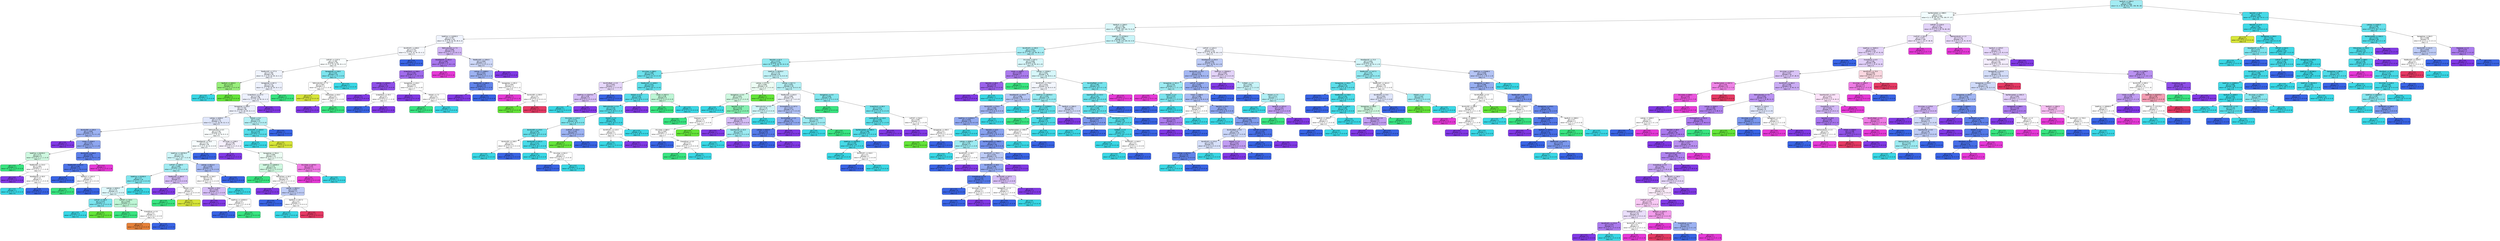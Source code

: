 digraph Tree {
node [shape=box, style="filled, rounded", color="black", fontname=helvetica] ;
edge [fontname=helvetica] ;
0 [label="YearBuilt <= 1984.5\ngini = 0.632\nsamples = 1095\nvalue = [1, 4, 16, 39, 612, 191, 156, 58, 18]\nclass = 6", fillcolor="#a3ecf3"] ;
1 [label="YearRemodAdd <= 1988.5\ngini = 0.77\nsamples = 669\nvalue = [1, 3, 16, 39, 210, 176, 150, 57, 17]\nclass = 6", fillcolor="#f1fcfd"] ;
0 -> 1 [labeldistance=2.5, labelangle=45, headlabel="True"] ;
2 [label="YearBuilt <= 1946.5\ngini = 0.706\nsamples = 485\nvalue = [1, 3, 15, 35, 205, 143, 72, 9, 2]\nclass = 6", fillcolor="#dbf8fa"] ;
1 -> 2 ;
3 [label="SalePrice <= 144500.0\ngini = 0.787\nsamples = 132\nvalue = [1, 3, 5, 15, 32, 40, 28, 6, 2]\nclass = 5", fillcolor="#eff3fd"] ;
2 -> 3 ;
4 [label="BsmtFinSF1 <= 658.5\ngini = 0.775\nsamples = 107\nvalue = [1, 3, 4, 14, 31, 34, 15, 4, 1]\nclass = 5", fillcolor="#f7f9fe"] ;
3 -> 4 ;
5 [label="1stFlrSF <= 1137.0\ngini = 0.782\nsamples = 102\nvalue = [1, 3, 4, 14, 31, 29, 15, 4, 1]\nclass = 6", fillcolor="#fafefe"] ;
4 -> 5 ;
6 [label="TotalBsmtSF <= 277.0\ngini = 0.785\nsamples = 92\nvalue = [1, 2, 4, 13, 24, 29, 14, 4, 1]\nclass = 5", fillcolor="#f0f4fd"] ;
5 -> 6 ;
7 [label="YearBuilt <= 1933.0\ngini = 0.375\nsamples = 4\nvalue = [0, 0, 3, 0, 1, 0, 0, 0, 0]\nclass = 8", fillcolor="#98ee7b"] ;
6 -> 7 ;
8 [label="gini = 0.0\nsamples = 1\nvalue = [0, 0, 0, 0, 1, 0, 0, 0, 0]\nclass = 6", fillcolor="#39d7e5"] ;
7 -> 8 ;
9 [label="gini = 0.0\nsamples = 3\nvalue = [0, 0, 3, 0, 0, 0, 0, 0, 0]\nclass = 8", fillcolor="#64e539"] ;
7 -> 9 ;
10 [label="GarageArea <= 857.5\ngini = 0.773\nsamples = 88\nvalue = [1, 2, 1, 13, 23, 29, 14, 4, 1]\nclass = 5", fillcolor="#edf1fd"] ;
6 -> 10 ;
11 [label="ScreenPorch <= 147.0\ngini = 0.769\nsamples = 86\nvalue = [1, 2, 1, 11, 23, 29, 14, 4, 1]\nclass = 5", fillcolor="#ecf0fd"] ;
10 -> 11 ;
12 [label="GarageArea <= 459.0\ngini = 0.765\nsamples = 84\nvalue = [1, 2, 1, 11, 23, 29, 12, 4, 1]\nclass = 5", fillcolor="#ecf0fc"] ;
11 -> 12 ;
13 [label="LotArea <= 6030.0\ngini = 0.775\nsamples = 72\nvalue = [1, 1, 1, 11, 16, 25, 12, 4, 1]\nclass = 5", fillcolor="#dfe6fb"] ;
12 -> 13 ;
14 [label="BsmtUnfSF <= 250.0\ngini = 0.609\nsamples = 19\nvalue = [0, 0, 0, 3, 1, 11, 3, 1, 0]\nclass = 5", fillcolor="#9cb2f2"] ;
13 -> 14 ;
15 [label="gini = 0.0\nsamples = 2\nvalue = [0, 0, 0, 0, 0, 0, 2, 0, 0]\nclass = 4", fillcolor="#8139e5"] ;
14 -> 15 ;
16 [label="YrSold <= 2006.5\ngini = 0.54\nsamples = 17\nvalue = [0, 0, 0, 3, 1, 11, 1, 1, 0]\nclass = 5", fillcolor="#8ea6f0"] ;
14 -> 16 ;
17 [label="SalePrice <= 82250.0\ngini = 0.72\nsamples = 5\nvalue = [0, 0, 0, 2, 1, 1, 1, 0, 0]\nclass = 7", fillcolor="#cef8e0"] ;
16 -> 17 ;
18 [label="gini = 0.0\nsamples = 2\nvalue = [0, 0, 0, 2, 0, 0, 0, 0, 0]\nclass = 7", fillcolor="#39e581"] ;
17 -> 18 ;
19 [label="TotalBsmtSF <= 724.0\ngini = 0.667\nsamples = 3\nvalue = [0, 0, 0, 0, 1, 1, 1, 0, 0]\nclass = 6", fillcolor="#ffffff"] ;
17 -> 19 ;
20 [label="gini = 0.0\nsamples = 1\nvalue = [0, 0, 0, 0, 0, 0, 1, 0, 0]\nclass = 4", fillcolor="#8139e5"] ;
19 -> 20 ;
21 [label="WoodDeckSF <= 83.0\ngini = 0.5\nsamples = 2\nvalue = [0, 0, 0, 0, 1, 1, 0, 0, 0]\nclass = 6", fillcolor="#ffffff"] ;
19 -> 21 ;
22 [label="gini = 0.0\nsamples = 1\nvalue = [0, 0, 0, 0, 1, 0, 0, 0, 0]\nclass = 6", fillcolor="#39d7e5"] ;
21 -> 22 ;
23 [label="gini = 0.0\nsamples = 1\nvalue = [0, 0, 0, 0, 0, 1, 0, 0, 0]\nclass = 5", fillcolor="#3964e5"] ;
21 -> 23 ;
24 [label="BsmtUnfSF <= 836.0\ngini = 0.292\nsamples = 12\nvalue = [0, 0, 0, 1, 0, 10, 0, 1, 0]\nclass = 5", fillcolor="#5d80ea"] ;
16 -> 24 ;
25 [label="TotalBsmtSF <= 912.0\ngini = 0.165\nsamples = 11\nvalue = [0, 0, 0, 1, 0, 10, 0, 0, 0]\nclass = 5", fillcolor="#4d74e8"] ;
24 -> 25 ;
26 [label="gini = 0.0\nsamples = 9\nvalue = [0, 0, 0, 0, 0, 9, 0, 0, 0]\nclass = 5", fillcolor="#3964e5"] ;
25 -> 26 ;
27 [label="YearBuilt <= 1922.0\ngini = 0.5\nsamples = 2\nvalue = [0, 0, 0, 1, 0, 1, 0, 0, 0]\nclass = 7", fillcolor="#ffffff"] ;
25 -> 27 ;
28 [label="gini = 0.0\nsamples = 1\nvalue = [0, 0, 0, 1, 0, 0, 0, 0, 0]\nclass = 7", fillcolor="#39e581"] ;
27 -> 28 ;
29 [label="gini = 0.0\nsamples = 1\nvalue = [0, 0, 0, 0, 0, 1, 0, 0, 0]\nclass = 5", fillcolor="#3964e5"] ;
27 -> 29 ;
30 [label="gini = 0.0\nsamples = 1\nvalue = [0, 0, 0, 0, 0, 0, 0, 1, 0]\nclass = 3", fillcolor="#e539d7"] ;
24 -> 30 ;
31 [label="TotRmsAbvGrd <= 6.5\ngini = 0.794\nsamples = 53\nvalue = [1, 1, 1, 8, 15, 14, 9, 3, 1]\nclass = 6", fillcolor="#fafefe"] ;
13 -> 31 ;
32 [label="WoodDeckSF <= 24.0\ngini = 0.731\nsamples = 36\nvalue = [1, 1, 1, 4, 13, 12, 4, 0, 0]\nclass = 6", fillcolor="#f7fdfe"] ;
31 -> 32 ;
33 [label="SalePrice <= 105750.0\ngini = 0.737\nsamples = 31\nvalue = [1, 1, 1, 4, 13, 7, 4, 0, 0]\nclass = 6", fillcolor="#cef5f8"] ;
32 -> 33 ;
34 [label="1stFlrSF <= 1000.5\ngini = 0.655\nsamples = 20\nvalue = [1, 1, 1, 3, 11, 1, 2, 0, 0]\nclass = 6", fillcolor="#a2ecf3"] ;
33 -> 34 ;
35 [label="SalePrice <= 81500.0\ngini = 0.5\nsamples = 16\nvalue = [1, 0, 1, 2, 11, 1, 0, 0, 0]\nclass = 6", fillcolor="#80e5ee"] ;
34 -> 35 ;
36 [label="LotArea <= 8450.0\ngini = 0.75\nsamples = 8\nvalue = [1, 0, 1, 2, 3, 1, 0, 0, 0]\nclass = 6", fillcolor="#def8fb"] ;
35 -> 36 ;
37 [label="1stFlrSF <= 792.0\ngini = 0.375\nsamples = 4\nvalue = [0, 0, 1, 0, 3, 0, 0, 0, 0]\nclass = 6", fillcolor="#7be4ee"] ;
36 -> 37 ;
38 [label="gini = 0.0\nsamples = 3\nvalue = [0, 0, 0, 0, 3, 0, 0, 0, 0]\nclass = 6", fillcolor="#39d7e5"] ;
37 -> 38 ;
39 [label="gini = 0.0\nsamples = 1\nvalue = [0, 0, 1, 0, 0, 0, 0, 0, 0]\nclass = 8", fillcolor="#64e539"] ;
37 -> 39 ;
40 [label="1stFlrSF <= 725.5\ngini = 0.625\nsamples = 4\nvalue = [1, 0, 0, 2, 0, 1, 0, 0, 0]\nclass = 7", fillcolor="#bdf6d5"] ;
36 -> 40 ;
41 [label="gini = 0.0\nsamples = 2\nvalue = [0, 0, 0, 2, 0, 0, 0, 0, 0]\nclass = 7", fillcolor="#39e581"] ;
40 -> 41 ;
42 [label="OverallQual <= 3.0\ngini = 0.5\nsamples = 2\nvalue = [1, 0, 0, 0, 0, 1, 0, 0, 0]\nclass = 10", fillcolor="#ffffff"] ;
40 -> 42 ;
43 [label="gini = 0.0\nsamples = 1\nvalue = [1, 0, 0, 0, 0, 0, 0, 0, 0]\nclass = 10", fillcolor="#e58139"] ;
42 -> 43 ;
44 [label="gini = 0.0\nsamples = 1\nvalue = [0, 0, 0, 0, 0, 1, 0, 0, 0]\nclass = 5", fillcolor="#3964e5"] ;
42 -> 44 ;
45 [label="gini = 0.0\nsamples = 8\nvalue = [0, 0, 0, 0, 8, 0, 0, 0, 0]\nclass = 6", fillcolor="#39d7e5"] ;
35 -> 45 ;
46 [label="TotalBsmtSF <= 864.5\ngini = 0.625\nsamples = 4\nvalue = [0, 1, 0, 1, 0, 0, 2, 0, 0]\nclass = 4", fillcolor="#d5bdf6"] ;
34 -> 46 ;
47 [label="gini = 0.0\nsamples = 2\nvalue = [0, 0, 0, 0, 0, 0, 2, 0, 0]\nclass = 4", fillcolor="#8139e5"] ;
46 -> 47 ;
48 [label="MoSold <= 8.0\ngini = 0.5\nsamples = 2\nvalue = [0, 1, 0, 1, 0, 0, 0, 0, 0]\nclass = 9", fillcolor="#ffffff"] ;
46 -> 48 ;
49 [label="gini = 0.0\nsamples = 1\nvalue = [0, 0, 0, 1, 0, 0, 0, 0, 0]\nclass = 7", fillcolor="#39e581"] ;
48 -> 49 ;
50 [label="gini = 0.0\nsamples = 1\nvalue = [0, 1, 0, 0, 0, 0, 0, 0, 0]\nclass = 9", fillcolor="#d7e539"] ;
48 -> 50 ;
51 [label="LotArea <= 8514.0\ngini = 0.628\nsamples = 11\nvalue = [0, 0, 0, 1, 2, 6, 2, 0, 0]\nclass = 5", fillcolor="#a7baf3"] ;
33 -> 51 ;
52 [label="GarageArea <= 294.0\ngini = 0.722\nsamples = 6\nvalue = [0, 0, 0, 1, 2, 1, 2, 0, 0]\nclass = 6", fillcolor="#ffffff"] ;
51 -> 52 ;
53 [label="YearsOld <= 95.0\ngini = 0.625\nsamples = 4\nvalue = [0, 0, 0, 1, 0, 1, 2, 0, 0]\nclass = 4", fillcolor="#d5bdf6"] ;
52 -> 53 ;
54 [label="gini = 0.0\nsamples = 2\nvalue = [0, 0, 0, 0, 0, 0, 2, 0, 0]\nclass = 4", fillcolor="#8139e5"] ;
53 -> 54 ;
55 [label="SalePrice <= 120500.0\ngini = 0.5\nsamples = 2\nvalue = [0, 0, 0, 1, 0, 1, 0, 0, 0]\nclass = 7", fillcolor="#ffffff"] ;
53 -> 55 ;
56 [label="gini = 0.0\nsamples = 1\nvalue = [0, 0, 0, 0, 0, 1, 0, 0, 0]\nclass = 5", fillcolor="#3964e5"] ;
55 -> 56 ;
57 [label="gini = 0.0\nsamples = 1\nvalue = [0, 0, 0, 1, 0, 0, 0, 0, 0]\nclass = 7", fillcolor="#39e581"] ;
55 -> 57 ;
58 [label="gini = 0.0\nsamples = 2\nvalue = [0, 0, 0, 0, 2, 0, 0, 0, 0]\nclass = 6", fillcolor="#39d7e5"] ;
52 -> 58 ;
59 [label="gini = 0.0\nsamples = 5\nvalue = [0, 0, 0, 0, 0, 5, 0, 0, 0]\nclass = 5", fillcolor="#3964e5"] ;
51 -> 59 ;
60 [label="gini = 0.0\nsamples = 5\nvalue = [0, 0, 0, 0, 0, 5, 0, 0, 0]\nclass = 5", fillcolor="#3964e5"] ;
32 -> 60 ;
61 [label="GrLivArea <= 1289.0\ngini = 0.796\nsamples = 17\nvalue = [0, 0, 0, 4, 2, 2, 5, 3, 1]\nclass = 4", fillcolor="#f5f0fd"] ;
31 -> 61 ;
62 [label="gini = 0.0\nsamples = 3\nvalue = [0, 0, 0, 0, 0, 0, 3, 0, 0]\nclass = 4", fillcolor="#8139e5"] ;
61 -> 62 ;
63 [label="GarageArea <= 354.0\ngini = 0.806\nsamples = 14\nvalue = [0, 0, 0, 4, 2, 2, 2, 3, 1]\nclass = 7", fillcolor="#edfdf4"] ;
61 -> 63 ;
64 [label="SalePrice <= 126000.0\ngini = 0.74\nsamples = 10\nvalue = [0, 0, 0, 4, 1, 2, 2, 0, 1]\nclass = 7", fillcolor="#cef8e0"] ;
63 -> 64 ;
65 [label="gini = 0.0\nsamples = 4\nvalue = [0, 0, 0, 4, 0, 0, 0, 0, 0]\nclass = 7", fillcolor="#39e581"] ;
64 -> 65 ;
66 [label="MSSubClass <= 60.0\ngini = 0.722\nsamples = 6\nvalue = [0, 0, 0, 0, 1, 2, 2, 0, 1]\nclass = 5", fillcolor="#ffffff"] ;
64 -> 66 ;
67 [label="gini = 0.0\nsamples = 2\nvalue = [0, 0, 0, 0, 0, 0, 2, 0, 0]\nclass = 4", fillcolor="#8139e5"] ;
66 -> 67 ;
68 [label="LotArea <= 8925.0\ngini = 0.625\nsamples = 4\nvalue = [0, 0, 0, 0, 1, 2, 0, 0, 1]\nclass = 5", fillcolor="#bdcbf6"] ;
66 -> 68 ;
69 [label="gini = 0.0\nsamples = 2\nvalue = [0, 0, 0, 0, 0, 2, 0, 0, 0]\nclass = 5", fillcolor="#3964e5"] ;
68 -> 69 ;
70 [label="YearBuilt <= 1917.0\ngini = 0.5\nsamples = 2\nvalue = [0, 0, 0, 0, 1, 0, 0, 0, 1]\nclass = 6", fillcolor="#ffffff"] ;
68 -> 70 ;
71 [label="gini = 0.0\nsamples = 1\nvalue = [0, 0, 0, 0, 1, 0, 0, 0, 0]\nclass = 6", fillcolor="#39d7e5"] ;
70 -> 71 ;
72 [label="gini = 0.0\nsamples = 1\nvalue = [0, 0, 0, 0, 0, 0, 0, 0, 1]\nclass = 2", fillcolor="#e53964"] ;
70 -> 72 ;
73 [label="GrLivArea <= 2079.0\ngini = 0.375\nsamples = 4\nvalue = [0, 0, 0, 0, 1, 0, 0, 3, 0]\nclass = 3", fillcolor="#ee7be4"] ;
63 -> 73 ;
74 [label="gini = 0.0\nsamples = 3\nvalue = [0, 0, 0, 0, 0, 0, 0, 3, 0]\nclass = 3", fillcolor="#e539d7"] ;
73 -> 74 ;
75 [label="gini = 0.0\nsamples = 1\nvalue = [0, 0, 0, 0, 1, 0, 0, 0, 0]\nclass = 6", fillcolor="#39d7e5"] ;
73 -> 75 ;
76 [label="MoSold <= 8.0\ngini = 0.542\nsamples = 12\nvalue = [0, 1, 0, 0, 7, 4, 0, 0, 0]\nclass = 6", fillcolor="#b5f0f5"] ;
12 -> 76 ;
77 [label="BsmtUnfSF <= 1023.5\ngini = 0.219\nsamples = 8\nvalue = [0, 1, 0, 0, 7, 0, 0, 0, 0]\nclass = 6", fillcolor="#55dde9"] ;
76 -> 77 ;
78 [label="gini = 0.0\nsamples = 7\nvalue = [0, 0, 0, 0, 7, 0, 0, 0, 0]\nclass = 6", fillcolor="#39d7e5"] ;
77 -> 78 ;
79 [label="gini = 0.0\nsamples = 1\nvalue = [0, 1, 0, 0, 0, 0, 0, 0, 0]\nclass = 9", fillcolor="#d7e539"] ;
77 -> 79 ;
80 [label="gini = 0.0\nsamples = 4\nvalue = [0, 0, 0, 0, 0, 4, 0, 0, 0]\nclass = 5", fillcolor="#3964e5"] ;
76 -> 80 ;
81 [label="gini = 0.0\nsamples = 2\nvalue = [0, 0, 0, 0, 0, 0, 2, 0, 0]\nclass = 4", fillcolor="#8139e5"] ;
11 -> 81 ;
82 [label="gini = 0.0\nsamples = 2\nvalue = [0, 0, 0, 2, 0, 0, 0, 0, 0]\nclass = 7", fillcolor="#39e581"] ;
10 -> 82 ;
83 [label="GarageArea <= 228.0\ngini = 0.48\nsamples = 10\nvalue = [0, 1, 0, 1, 7, 0, 1, 0, 0]\nclass = 6", fillcolor="#7be4ee"] ;
5 -> 83 ;
84 [label="TotRmsAbvGrd <= 7.0\ngini = 0.667\nsamples = 3\nvalue = [0, 1, 0, 1, 0, 0, 1, 0, 0]\nclass = 9", fillcolor="#ffffff"] ;
83 -> 84 ;
85 [label="gini = 0.0\nsamples = 1\nvalue = [0, 1, 0, 0, 0, 0, 0, 0, 0]\nclass = 9", fillcolor="#d7e539"] ;
84 -> 85 ;
86 [label="MSSubClass <= 60.0\ngini = 0.5\nsamples = 2\nvalue = [0, 0, 0, 1, 0, 0, 1, 0, 0]\nclass = 7", fillcolor="#ffffff"] ;
84 -> 86 ;
87 [label="gini = 0.0\nsamples = 1\nvalue = [0, 0, 0, 0, 0, 0, 1, 0, 0]\nclass = 4", fillcolor="#8139e5"] ;
86 -> 87 ;
88 [label="gini = 0.0\nsamples = 1\nvalue = [0, 0, 0, 1, 0, 0, 0, 0, 0]\nclass = 7", fillcolor="#39e581"] ;
86 -> 88 ;
89 [label="gini = 0.0\nsamples = 7\nvalue = [0, 0, 0, 0, 7, 0, 0, 0, 0]\nclass = 6", fillcolor="#39d7e5"] ;
83 -> 89 ;
90 [label="gini = 0.0\nsamples = 5\nvalue = [0, 0, 0, 0, 0, 5, 0, 0, 0]\nclass = 5", fillcolor="#3964e5"] ;
4 -> 90 ;
91 [label="TotRmsAbvGrd <= 7.5\ngini = 0.659\nsamples = 25\nvalue = [0, 0, 1, 1, 1, 6, 13, 2, 1]\nclass = 4", fillcolor="#d1b6f5"] ;
3 -> 91 ;
92 [label="WoodDeckSF <= 331.5\ngini = 0.469\nsamples = 14\nvalue = [0, 0, 0, 1, 1, 1, 10, 1, 0]\nclass = 4", fillcolor="#a876ed"] ;
91 -> 92 ;
93 [label="ScreenPorch <= 108.0\ngini = 0.391\nsamples = 13\nvalue = [0, 0, 0, 1, 1, 1, 10, 0, 0]\nclass = 4", fillcolor="#a06bec"] ;
92 -> 93 ;
94 [label="LotArea <= 12816.5\ngini = 0.18\nsamples = 10\nvalue = [0, 0, 0, 0, 0, 1, 9, 0, 0]\nclass = 4", fillcolor="#8f4fe8"] ;
93 -> 94 ;
95 [label="gini = 0.0\nsamples = 8\nvalue = [0, 0, 0, 0, 0, 0, 8, 0, 0]\nclass = 4", fillcolor="#8139e5"] ;
94 -> 95 ;
96 [label="ScreenPorch <= 45.0\ngini = 0.5\nsamples = 2\nvalue = [0, 0, 0, 0, 0, 1, 1, 0, 0]\nclass = 5", fillcolor="#ffffff"] ;
94 -> 96 ;
97 [label="gini = 0.0\nsamples = 1\nvalue = [0, 0, 0, 0, 0, 1, 0, 0, 0]\nclass = 5", fillcolor="#3964e5"] ;
96 -> 97 ;
98 [label="gini = 0.0\nsamples = 1\nvalue = [0, 0, 0, 0, 0, 0, 1, 0, 0]\nclass = 4", fillcolor="#8139e5"] ;
96 -> 98 ;
99 [label="GarageArea <= 226.5\ngini = 0.667\nsamples = 3\nvalue = [0, 0, 0, 1, 1, 0, 1, 0, 0]\nclass = 7", fillcolor="#ffffff"] ;
93 -> 99 ;
100 [label="gini = 0.0\nsamples = 1\nvalue = [0, 0, 0, 0, 0, 0, 1, 0, 0]\nclass = 4", fillcolor="#8139e5"] ;
99 -> 100 ;
101 [label="MoSold <= 7.0\ngini = 0.5\nsamples = 2\nvalue = [0, 0, 0, 1, 1, 0, 0, 0, 0]\nclass = 7", fillcolor="#ffffff"] ;
99 -> 101 ;
102 [label="gini = 0.0\nsamples = 1\nvalue = [0, 0, 0, 1, 0, 0, 0, 0, 0]\nclass = 7", fillcolor="#39e581"] ;
101 -> 102 ;
103 [label="gini = 0.0\nsamples = 1\nvalue = [0, 0, 0, 0, 1, 0, 0, 0, 0]\nclass = 6", fillcolor="#39d7e5"] ;
101 -> 103 ;
104 [label="gini = 0.0\nsamples = 1\nvalue = [0, 0, 0, 0, 0, 0, 0, 1, 0]\nclass = 3", fillcolor="#e539d7"] ;
92 -> 104 ;
105 [label="TotalBsmtSF <= 1094.5\ngini = 0.694\nsamples = 11\nvalue = [0, 0, 1, 0, 0, 5, 3, 1, 1]\nclass = 5", fillcolor="#ced8f8"] ;
91 -> 105 ;
106 [label="LotArea <= 14689.0\ngini = 0.642\nsamples = 9\nvalue = [0, 0, 1, 0, 0, 5, 1, 1, 1]\nclass = 5", fillcolor="#9cb2f2"] ;
105 -> 106 ;
107 [label="TotalBsmtSF <= 680.0\ngini = 0.278\nsamples = 6\nvalue = [0, 0, 0, 0, 0, 5, 1, 0, 0]\nclass = 5", fillcolor="#6183ea"] ;
106 -> 107 ;
108 [label="gini = 0.0\nsamples = 1\nvalue = [0, 0, 0, 0, 0, 0, 1, 0, 0]\nclass = 4", fillcolor="#8139e5"] ;
107 -> 108 ;
109 [label="gini = 0.0\nsamples = 5\nvalue = [0, 0, 0, 0, 0, 5, 0, 0, 0]\nclass = 5", fillcolor="#3964e5"] ;
107 -> 109 ;
110 [label="GarageArea <= 392.0\ngini = 0.667\nsamples = 3\nvalue = [0, 0, 1, 0, 0, 0, 0, 1, 1]\nclass = 8", fillcolor="#ffffff"] ;
106 -> 110 ;
111 [label="gini = 0.0\nsamples = 1\nvalue = [0, 0, 0, 0, 0, 0, 0, 1, 0]\nclass = 3", fillcolor="#e539d7"] ;
110 -> 111 ;
112 [label="BsmtUnfSF <= 500.5\ngini = 0.5\nsamples = 2\nvalue = [0, 0, 1, 0, 0, 0, 0, 0, 1]\nclass = 8", fillcolor="#ffffff"] ;
110 -> 112 ;
113 [label="gini = 0.0\nsamples = 1\nvalue = [0, 0, 1, 0, 0, 0, 0, 0, 0]\nclass = 8", fillcolor="#64e539"] ;
112 -> 113 ;
114 [label="gini = 0.0\nsamples = 1\nvalue = [0, 0, 0, 0, 0, 0, 0, 0, 1]\nclass = 2", fillcolor="#e53964"] ;
112 -> 114 ;
115 [label="gini = 0.0\nsamples = 2\nvalue = [0, 0, 0, 0, 0, 0, 2, 0, 0]\nclass = 4", fillcolor="#8139e5"] ;
105 -> 115 ;
116 [label="SalePrice <= 147500.0\ngini = 0.655\nsamples = 353\nvalue = [0, 0, 10, 20, 173, 103, 44, 3, 0]\nclass = 6", fillcolor="#c8f4f8"] ;
2 -> 116 ;
117 [label="BsmtFinSF1 <= 493.5\ngini = 0.616\nsamples = 220\nvalue = [0, 0, 7, 14, 124, 48, 26, 1, 0]\nclass = 6", fillcolor="#a8edf4"] ;
116 -> 117 ;
118 [label="YearsOld <= 61.5\ngini = 0.573\nsamples = 135\nvalue = [0, 0, 7, 12, 84, 19, 13, 0, 0]\nclass = 6", fillcolor="#90e9f0"] ;
117 -> 118 ;
119 [label="GrLivArea <= 868.0\ngini = 0.389\nsamples = 74\nvalue = [0, 0, 1, 3, 57, 8, 5, 0, 0]\nclass = 6", fillcolor="#6ce1ec"] ;
118 -> 119 ;
120 [label="BsmtFullBath <= 0.5\ngini = 0.653\nsamples = 7\nvalue = [0, 0, 0, 0, 2, 2, 3, 0, 0]\nclass = 4", fillcolor="#e6d7fa"] ;
119 -> 120 ;
121 [label="SalePrice <= 120275.0\ngini = 0.48\nsamples = 5\nvalue = [0, 0, 0, 0, 2, 0, 3, 0, 0]\nclass = 4", fillcolor="#d5bdf6"] ;
120 -> 121 ;
122 [label="gini = 0.0\nsamples = 2\nvalue = [0, 0, 0, 0, 2, 0, 0, 0, 0]\nclass = 6", fillcolor="#39d7e5"] ;
121 -> 122 ;
123 [label="gini = 0.0\nsamples = 3\nvalue = [0, 0, 0, 0, 0, 0, 3, 0, 0]\nclass = 4", fillcolor="#8139e5"] ;
121 -> 123 ;
124 [label="gini = 0.0\nsamples = 2\nvalue = [0, 0, 0, 0, 0, 2, 0, 0, 0]\nclass = 5", fillcolor="#3964e5"] ;
120 -> 124 ;
125 [label="TotalBsmtSF <= 1608.0\ngini = 0.315\nsamples = 67\nvalue = [0, 0, 1, 3, 55, 6, 2, 0, 0]\nclass = 6", fillcolor="#60dfea"] ;
119 -> 125 ;
126 [label="MoSold <= 11.5\ngini = 0.259\nsamples = 62\nvalue = [0, 0, 1, 0, 53, 6, 2, 0, 0]\nclass = 6", fillcolor="#59dde9"] ;
125 -> 126 ;
127 [label="TotRmsAbvGrd <= 5.5\ngini = 0.235\nsamples = 61\nvalue = [0, 0, 1, 0, 53, 6, 1, 0, 0]\nclass = 6", fillcolor="#56dde9"] ;
126 -> 127 ;
128 [label="GrLivArea <= 1220.0\ngini = 0.411\nsamples = 26\nvalue = [0, 0, 1, 0, 19, 6, 0, 0, 0]\nclass = 6", fillcolor="#7ee5ee"] ;
127 -> 128 ;
129 [label="BsmtUnfSF <= 170.5\ngini = 0.287\nsamples = 23\nvalue = [0, 0, 0, 0, 19, 4, 0, 0, 0]\nclass = 6", fillcolor="#63dfea"] ;
128 -> 129 ;
130 [label="BsmtUnfSF <= 108.5\ngini = 0.5\nsamples = 6\nvalue = [0, 0, 0, 0, 3, 3, 0, 0, 0]\nclass = 6", fillcolor="#ffffff"] ;
129 -> 130 ;
131 [label="gini = 0.0\nsamples = 3\nvalue = [0, 0, 0, 0, 3, 0, 0, 0, 0]\nclass = 6", fillcolor="#39d7e5"] ;
130 -> 131 ;
132 [label="gini = 0.0\nsamples = 3\nvalue = [0, 0, 0, 0, 0, 3, 0, 0, 0]\nclass = 5", fillcolor="#3964e5"] ;
130 -> 132 ;
133 [label="BsmtUnfSF <= 921.0\ngini = 0.111\nsamples = 17\nvalue = [0, 0, 0, 0, 16, 1, 0, 0, 0]\nclass = 6", fillcolor="#45dae7"] ;
129 -> 133 ;
134 [label="gini = 0.0\nsamples = 15\nvalue = [0, 0, 0, 0, 15, 0, 0, 0, 0]\nclass = 6", fillcolor="#39d7e5"] ;
133 -> 134 ;
135 [label="GrLivArea <= 941.0\ngini = 0.5\nsamples = 2\nvalue = [0, 0, 0, 0, 1, 1, 0, 0, 0]\nclass = 6", fillcolor="#ffffff"] ;
133 -> 135 ;
136 [label="gini = 0.0\nsamples = 1\nvalue = [0, 0, 0, 0, 0, 1, 0, 0, 0]\nclass = 5", fillcolor="#3964e5"] ;
135 -> 136 ;
137 [label="gini = 0.0\nsamples = 1\nvalue = [0, 0, 0, 0, 1, 0, 0, 0, 0]\nclass = 6", fillcolor="#39d7e5"] ;
135 -> 137 ;
138 [label="2ndFlrSF <= 334.0\ngini = 0.444\nsamples = 3\nvalue = [0, 0, 1, 0, 0, 2, 0, 0, 0]\nclass = 5", fillcolor="#9cb2f2"] ;
128 -> 138 ;
139 [label="gini = 0.0\nsamples = 1\nvalue = [0, 0, 1, 0, 0, 0, 0, 0, 0]\nclass = 8", fillcolor="#64e539"] ;
138 -> 139 ;
140 [label="gini = 0.0\nsamples = 2\nvalue = [0, 0, 0, 0, 0, 2, 0, 0, 0]\nclass = 5", fillcolor="#3964e5"] ;
138 -> 140 ;
141 [label="MoSold <= 2.5\ngini = 0.056\nsamples = 35\nvalue = [0, 0, 0, 0, 34, 0, 1, 0, 0]\nclass = 6", fillcolor="#3fd8e6"] ;
127 -> 141 ;
142 [label="BsmtFinSF1 <= 115.5\ngini = 0.5\nsamples = 2\nvalue = [0, 0, 0, 0, 1, 0, 1, 0, 0]\nclass = 6", fillcolor="#ffffff"] ;
141 -> 142 ;
143 [label="gini = 0.0\nsamples = 1\nvalue = [0, 0, 0, 0, 1, 0, 0, 0, 0]\nclass = 6", fillcolor="#39d7e5"] ;
142 -> 143 ;
144 [label="gini = 0.0\nsamples = 1\nvalue = [0, 0, 0, 0, 0, 0, 1, 0, 0]\nclass = 4", fillcolor="#8139e5"] ;
142 -> 144 ;
145 [label="gini = 0.0\nsamples = 33\nvalue = [0, 0, 0, 0, 33, 0, 0, 0, 0]\nclass = 6", fillcolor="#39d7e5"] ;
141 -> 145 ;
146 [label="gini = 0.0\nsamples = 1\nvalue = [0, 0, 0, 0, 0, 0, 1, 0, 0]\nclass = 4", fillcolor="#8139e5"] ;
126 -> 146 ;
147 [label="YrSold <= 2007.5\ngini = 0.48\nsamples = 5\nvalue = [0, 0, 0, 3, 2, 0, 0, 0, 0]\nclass = 7", fillcolor="#bdf6d5"] ;
125 -> 147 ;
148 [label="gini = 0.0\nsamples = 3\nvalue = [0, 0, 0, 3, 0, 0, 0, 0, 0]\nclass = 7", fillcolor="#39e581"] ;
147 -> 148 ;
149 [label="gini = 0.0\nsamples = 2\nvalue = [0, 0, 0, 0, 2, 0, 0, 0, 0]\nclass = 6", fillcolor="#39d7e5"] ;
147 -> 149 ;
150 [label="SalePrice <= 95250.0\ngini = 0.723\nsamples = 61\nvalue = [0, 0, 6, 9, 27, 11, 8, 0, 0]\nclass = 6", fillcolor="#c0f2f7"] ;
118 -> 150 ;
151 [label="LotArea <= 8772.0\ngini = 0.695\nsamples = 16\nvalue = [0, 0, 5, 6, 4, 1, 0, 0, 0]\nclass = 7", fillcolor="#edfdf4"] ;
150 -> 151 ;
152 [label="GarageCars <= 0.5\ngini = 0.625\nsamples = 12\nvalue = [0, 0, 1, 6, 4, 1, 0, 0, 0]\nclass = 7", fillcolor="#cef8e0"] ;
151 -> 152 ;
153 [label="gini = 0.0\nsamples = 3\nvalue = [0, 0, 0, 0, 3, 0, 0, 0, 0]\nclass = 6", fillcolor="#39d7e5"] ;
152 -> 153 ;
154 [label="YearsOld <= 71.5\ngini = 0.519\nsamples = 9\nvalue = [0, 0, 1, 6, 1, 1, 0, 0, 0]\nclass = 7", fillcolor="#83efb0"] ;
152 -> 154 ;
155 [label="gini = 0.0\nsamples = 5\nvalue = [0, 0, 0, 5, 0, 0, 0, 0, 0]\nclass = 7", fillcolor="#39e581"] ;
154 -> 155 ;
156 [label="Fireplaces <= 0.5\ngini = 0.75\nsamples = 4\nvalue = [0, 0, 1, 1, 1, 1, 0, 0, 0]\nclass = 8", fillcolor="#ffffff"] ;
154 -> 156 ;
157 [label="GrLivArea <= 880.0\ngini = 0.667\nsamples = 3\nvalue = [0, 0, 0, 1, 1, 1, 0, 0, 0]\nclass = 7", fillcolor="#ffffff"] ;
156 -> 157 ;
158 [label="gini = 0.0\nsamples = 1\nvalue = [0, 0, 0, 0, 0, 1, 0, 0, 0]\nclass = 5", fillcolor="#3964e5"] ;
157 -> 158 ;
159 [label="OverallQual <= 3.5\ngini = 0.5\nsamples = 2\nvalue = [0, 0, 0, 1, 1, 0, 0, 0, 0]\nclass = 7", fillcolor="#ffffff"] ;
157 -> 159 ;
160 [label="gini = 0.0\nsamples = 1\nvalue = [0, 0, 0, 1, 0, 0, 0, 0, 0]\nclass = 7", fillcolor="#39e581"] ;
159 -> 160 ;
161 [label="gini = 0.0\nsamples = 1\nvalue = [0, 0, 0, 0, 1, 0, 0, 0, 0]\nclass = 6", fillcolor="#39d7e5"] ;
159 -> 161 ;
162 [label="gini = 0.0\nsamples = 1\nvalue = [0, 0, 1, 0, 0, 0, 0, 0, 0]\nclass = 8", fillcolor="#64e539"] ;
156 -> 162 ;
163 [label="gini = 0.0\nsamples = 4\nvalue = [0, 0, 4, 0, 0, 0, 0, 0, 0]\nclass = 8", fillcolor="#64e539"] ;
151 -> 163 ;
164 [label="LotArea <= 8477.5\ngini = 0.653\nsamples = 45\nvalue = [0, 0, 1, 3, 23, 10, 8, 0, 0]\nclass = 6", fillcolor="#b5f0f5"] ;
150 -> 164 ;
165 [label="TotalBsmtSF <= 810.5\ngini = 0.695\nsamples = 20\nvalue = [0, 0, 0, 1, 6, 7, 6, 0, 0]\nclass = 5", fillcolor="#f1f4fd"] ;
164 -> 165 ;
166 [label="TotRmsAbvGrd <= 5.5\ngini = 0.49\nsamples = 7\nvalue = [0, 0, 0, 0, 4, 0, 3, 0, 0]\nclass = 6", fillcolor="#cef5f8"] ;
165 -> 166 ;
167 [label="SalePrice <= 109700.0\ngini = 0.48\nsamples = 5\nvalue = [0, 0, 0, 0, 2, 0, 3, 0, 0]\nclass = 4", fillcolor="#d5bdf6"] ;
166 -> 167 ;
168 [label="gini = 0.0\nsamples = 2\nvalue = [0, 0, 0, 0, 0, 0, 2, 0, 0]\nclass = 4", fillcolor="#8139e5"] ;
167 -> 168 ;
169 [label="OpenPorchSF <= 32.0\ngini = 0.444\nsamples = 3\nvalue = [0, 0, 0, 0, 2, 0, 1, 0, 0]\nclass = 6", fillcolor="#9cebf2"] ;
167 -> 169 ;
170 [label="gini = 0.0\nsamples = 2\nvalue = [0, 0, 0, 0, 2, 0, 0, 0, 0]\nclass = 6", fillcolor="#39d7e5"] ;
169 -> 170 ;
171 [label="gini = 0.0\nsamples = 1\nvalue = [0, 0, 0, 0, 0, 0, 1, 0, 0]\nclass = 4", fillcolor="#8139e5"] ;
169 -> 171 ;
172 [label="gini = 0.0\nsamples = 2\nvalue = [0, 0, 0, 0, 2, 0, 0, 0, 0]\nclass = 6", fillcolor="#39d7e5"] ;
166 -> 172 ;
173 [label="EnclosedPorch <= 107.0\ngini = 0.627\nsamples = 13\nvalue = [0, 0, 0, 1, 2, 7, 3, 0, 0]\nclass = 5", fillcolor="#b0c1f5"] ;
165 -> 173 ;
174 [label="BsmtHalfBath <= 0.5\ngini = 0.42\nsamples = 10\nvalue = [0, 0, 0, 0, 0, 7, 3, 0, 0]\nclass = 5", fillcolor="#8ea6f0"] ;
173 -> 174 ;
175 [label="LotArea <= 8323.5\ngini = 0.219\nsamples = 8\nvalue = [0, 0, 0, 0, 0, 7, 1, 0, 0]\nclass = 5", fillcolor="#557ae9"] ;
174 -> 175 ;
176 [label="gini = 0.0\nsamples = 7\nvalue = [0, 0, 0, 0, 0, 7, 0, 0, 0]\nclass = 5", fillcolor="#3964e5"] ;
175 -> 176 ;
177 [label="gini = 0.0\nsamples = 1\nvalue = [0, 0, 0, 0, 0, 0, 1, 0, 0]\nclass = 4", fillcolor="#8139e5"] ;
175 -> 177 ;
178 [label="gini = 0.0\nsamples = 2\nvalue = [0, 0, 0, 0, 0, 0, 2, 0, 0]\nclass = 4", fillcolor="#8139e5"] ;
174 -> 178 ;
179 [label="EnclosedPorch <= 273.0\ngini = 0.444\nsamples = 3\nvalue = [0, 0, 0, 1, 2, 0, 0, 0, 0]\nclass = 6", fillcolor="#9cebf2"] ;
173 -> 179 ;
180 [label="gini = 0.0\nsamples = 2\nvalue = [0, 0, 0, 0, 2, 0, 0, 0, 0]\nclass = 6", fillcolor="#39d7e5"] ;
179 -> 180 ;
181 [label="gini = 0.0\nsamples = 1\nvalue = [0, 0, 0, 1, 0, 0, 0, 0, 0]\nclass = 7", fillcolor="#39e581"] ;
179 -> 181 ;
182 [label="GarageCars <= 0.5\ngini = 0.509\nsamples = 25\nvalue = [0, 0, 1, 2, 17, 3, 2, 0, 0]\nclass = 6", fillcolor="#81e6ee"] ;
164 -> 182 ;
183 [label="gini = 0.0\nsamples = 2\nvalue = [0, 0, 0, 2, 0, 0, 0, 0, 0]\nclass = 7", fillcolor="#39e581"] ;
182 -> 183 ;
184 [label="ScreenPorch <= 80.0\ngini = 0.427\nsamples = 23\nvalue = [0, 0, 1, 0, 17, 3, 2, 0, 0]\nclass = 6", fillcolor="#74e3ed"] ;
182 -> 184 ;
185 [label="LowQualFinSF <= 116.0\ngini = 0.265\nsamples = 20\nvalue = [0, 0, 0, 0, 17, 2, 1, 0, 0]\nclass = 6", fillcolor="#5adee9"] ;
184 -> 185 ;
186 [label="YearRemodAdd <= 1985.0\ngini = 0.188\nsamples = 19\nvalue = [0, 0, 0, 0, 17, 2, 0, 0, 0]\nclass = 6", fillcolor="#50dce8"] ;
185 -> 186 ;
187 [label="SalePrice <= 142000.0\ngini = 0.105\nsamples = 18\nvalue = [0, 0, 0, 0, 17, 1, 0, 0, 0]\nclass = 6", fillcolor="#45d9e7"] ;
186 -> 187 ;
188 [label="gini = 0.0\nsamples = 16\nvalue = [0, 0, 0, 0, 16, 0, 0, 0, 0]\nclass = 6", fillcolor="#39d7e5"] ;
187 -> 188 ;
189 [label="BsmtFinSF1 <= 326.5\ngini = 0.5\nsamples = 2\nvalue = [0, 0, 0, 0, 1, 1, 0, 0, 0]\nclass = 6", fillcolor="#ffffff"] ;
187 -> 189 ;
190 [label="gini = 0.0\nsamples = 1\nvalue = [0, 0, 0, 0, 0, 1, 0, 0, 0]\nclass = 5", fillcolor="#3964e5"] ;
189 -> 190 ;
191 [label="gini = 0.0\nsamples = 1\nvalue = [0, 0, 0, 0, 1, 0, 0, 0, 0]\nclass = 6", fillcolor="#39d7e5"] ;
189 -> 191 ;
192 [label="gini = 0.0\nsamples = 1\nvalue = [0, 0, 0, 0, 0, 1, 0, 0, 0]\nclass = 5", fillcolor="#3964e5"] ;
186 -> 192 ;
193 [label="gini = 0.0\nsamples = 1\nvalue = [0, 0, 0, 0, 0, 0, 1, 0, 0]\nclass = 4", fillcolor="#8139e5"] ;
185 -> 193 ;
194 [label="1stFlrSF <= 916.0\ngini = 0.667\nsamples = 3\nvalue = [0, 0, 1, 0, 0, 1, 1, 0, 0]\nclass = 8", fillcolor="#ffffff"] ;
184 -> 194 ;
195 [label="gini = 0.0\nsamples = 1\nvalue = [0, 0, 0, 0, 0, 0, 1, 0, 0]\nclass = 4", fillcolor="#8139e5"] ;
194 -> 195 ;
196 [label="GarageArea <= 406.5\ngini = 0.5\nsamples = 2\nvalue = [0, 0, 1, 0, 0, 1, 0, 0, 0]\nclass = 8", fillcolor="#ffffff"] ;
194 -> 196 ;
197 [label="gini = 0.0\nsamples = 1\nvalue = [0, 0, 1, 0, 0, 0, 0, 0, 0]\nclass = 8", fillcolor="#64e539"] ;
196 -> 197 ;
198 [label="gini = 0.0\nsamples = 1\nvalue = [0, 0, 0, 0, 0, 1, 0, 0, 0]\nclass = 5", fillcolor="#3964e5"] ;
196 -> 198 ;
199 [label="GrLivArea <= 837.0\ngini = 0.638\nsamples = 85\nvalue = [0, 0, 0, 2, 40, 29, 13, 1, 0]\nclass = 6", fillcolor="#d8f7fa"] ;
117 -> 199 ;
200 [label="YrSold <= 2008.5\ngini = 0.449\nsamples = 7\nvalue = [0, 0, 0, 1, 1, 0, 5, 0, 0]\nclass = 4", fillcolor="#ab7bee"] ;
199 -> 200 ;
201 [label="YearsOld <= 66.0\ngini = 0.278\nsamples = 6\nvalue = [0, 0, 0, 0, 1, 0, 5, 0, 0]\nclass = 4", fillcolor="#9a61ea"] ;
200 -> 201 ;
202 [label="gini = 0.0\nsamples = 5\nvalue = [0, 0, 0, 0, 0, 0, 5, 0, 0]\nclass = 4", fillcolor="#8139e5"] ;
201 -> 202 ;
203 [label="gini = 0.0\nsamples = 1\nvalue = [0, 0, 0, 0, 1, 0, 0, 0, 0]\nclass = 6", fillcolor="#39d7e5"] ;
201 -> 203 ;
204 [label="gini = 0.0\nsamples = 1\nvalue = [0, 0, 0, 1, 0, 0, 0, 0, 0]\nclass = 7", fillcolor="#39e581"] ;
200 -> 204 ;
205 [label="LotArea <= 10006.0\ngini = 0.601\nsamples = 78\nvalue = [0, 0, 0, 1, 39, 29, 8, 1, 0]\nclass = 6", fillcolor="#d7f7fa"] ;
199 -> 205 ;
206 [label="BsmtFinSF1 <= 776.0\ngini = 0.625\nsamples = 57\nvalue = [0, 0, 0, 1, 23, 25, 8, 0, 0]\nclass = 5", fillcolor="#f3f6fd"] ;
205 -> 206 ;
207 [label="WoodDeckSF <= 324.0\ngini = 0.586\nsamples = 38\nvalue = [0, 0, 0, 0, 11, 21, 6, 0, 0]\nclass = 5", fillcolor="#b6c6f5"] ;
206 -> 207 ;
208 [label="BsmtUnfSF <= 576.0\ngini = 0.558\nsamples = 35\nvalue = [0, 0, 0, 0, 8, 21, 6, 0, 0]\nclass = 5", fillcolor="#a0b4f2"] ;
207 -> 208 ;
209 [label="SalePrice <= 114500.0\ngini = 0.529\nsamples = 33\nvalue = [0, 0, 0, 0, 6, 21, 6, 0, 0]\nclass = 5", fillcolor="#91a9f1"] ;
208 -> 209 ;
210 [label="gini = 0.0\nsamples = 2\nvalue = [0, 0, 0, 0, 2, 0, 0, 0, 0]\nclass = 6", fillcolor="#39d7e5"] ;
209 -> 210 ;
211 [label="YearsOld <= 43.5\ngini = 0.487\nsamples = 31\nvalue = [0, 0, 0, 0, 4, 21, 6, 0, 0]\nclass = 5", fillcolor="#88a2ef"] ;
209 -> 211 ;
212 [label="LotArea <= 8585.0\ngini = 0.56\nsamples = 5\nvalue = [0, 0, 0, 0, 3, 1, 1, 0, 0]\nclass = 6", fillcolor="#9cebf2"] ;
211 -> 212 ;
213 [label="gini = 0.0\nsamples = 3\nvalue = [0, 0, 0, 0, 3, 0, 0, 0, 0]\nclass = 6", fillcolor="#39d7e5"] ;
212 -> 213 ;
214 [label="BsmtFinSF2 <= 46.5\ngini = 0.5\nsamples = 2\nvalue = [0, 0, 0, 0, 0, 1, 1, 0, 0]\nclass = 5", fillcolor="#ffffff"] ;
212 -> 214 ;
215 [label="gini = 0.0\nsamples = 1\nvalue = [0, 0, 0, 0, 0, 1, 0, 0, 0]\nclass = 5", fillcolor="#3964e5"] ;
214 -> 215 ;
216 [label="gini = 0.0\nsamples = 1\nvalue = [0, 0, 0, 0, 0, 0, 1, 0, 0]\nclass = 4", fillcolor="#8139e5"] ;
214 -> 216 ;
217 [label="YearRemodAdd <= 1966.5\ngini = 0.37\nsamples = 26\nvalue = [0, 0, 0, 0, 1, 20, 5, 0, 0]\nclass = 5", fillcolor="#7290ec"] ;
211 -> 217 ;
218 [label="BsmtFinSF1 <= 755.5\ngini = 0.541\nsamples = 14\nvalue = [0, 0, 0, 0, 1, 8, 5, 0, 0]\nclass = 5", fillcolor="#bdcbf6"] ;
217 -> 218 ;
219 [label="BsmtFinSF2 <= 48.0\ngini = 0.486\nsamples = 12\nvalue = [0, 0, 0, 0, 1, 8, 3, 0, 0]\nclass = 5", fillcolor="#91a9f1"] ;
218 -> 219 ;
220 [label="OverallQual <= 5.5\ngini = 0.219\nsamples = 8\nvalue = [0, 0, 0, 0, 0, 7, 1, 0, 0]\nclass = 5", fillcolor="#557ae9"] ;
219 -> 220 ;
221 [label="gini = 0.0\nsamples = 6\nvalue = [0, 0, 0, 0, 0, 6, 0, 0, 0]\nclass = 5", fillcolor="#3964e5"] ;
220 -> 221 ;
222 [label="GrLivArea <= 972.0\ngini = 0.5\nsamples = 2\nvalue = [0, 0, 0, 0, 0, 1, 1, 0, 0]\nclass = 5", fillcolor="#ffffff"] ;
220 -> 222 ;
223 [label="gini = 0.0\nsamples = 1\nvalue = [0, 0, 0, 0, 0, 1, 0, 0, 0]\nclass = 5", fillcolor="#3964e5"] ;
222 -> 223 ;
224 [label="gini = 0.0\nsamples = 1\nvalue = [0, 0, 0, 0, 0, 0, 1, 0, 0]\nclass = 4", fillcolor="#8139e5"] ;
222 -> 224 ;
225 [label="BsmtUnfSF <= 207.5\ngini = 0.625\nsamples = 4\nvalue = [0, 0, 0, 0, 1, 1, 2, 0, 0]\nclass = 4", fillcolor="#d5bdf6"] ;
219 -> 225 ;
226 [label="GarageCars <= 1.5\ngini = 0.5\nsamples = 2\nvalue = [0, 0, 0, 0, 1, 1, 0, 0, 0]\nclass = 6", fillcolor="#ffffff"] ;
225 -> 226 ;
227 [label="gini = 0.0\nsamples = 1\nvalue = [0, 0, 0, 0, 0, 1, 0, 0, 0]\nclass = 5", fillcolor="#3964e5"] ;
226 -> 227 ;
228 [label="gini = 0.0\nsamples = 1\nvalue = [0, 0, 0, 0, 1, 0, 0, 0, 0]\nclass = 6", fillcolor="#39d7e5"] ;
226 -> 228 ;
229 [label="gini = 0.0\nsamples = 2\nvalue = [0, 0, 0, 0, 0, 0, 2, 0, 0]\nclass = 4", fillcolor="#8139e5"] ;
225 -> 229 ;
230 [label="gini = 0.0\nsamples = 2\nvalue = [0, 0, 0, 0, 0, 0, 2, 0, 0]\nclass = 4", fillcolor="#8139e5"] ;
218 -> 230 ;
231 [label="gini = 0.0\nsamples = 12\nvalue = [0, 0, 0, 0, 0, 12, 0, 0, 0]\nclass = 5", fillcolor="#3964e5"] ;
217 -> 231 ;
232 [label="gini = 0.0\nsamples = 2\nvalue = [0, 0, 0, 0, 2, 0, 0, 0, 0]\nclass = 6", fillcolor="#39d7e5"] ;
208 -> 232 ;
233 [label="gini = 0.0\nsamples = 3\nvalue = [0, 0, 0, 0, 3, 0, 0, 0, 0]\nclass = 6", fillcolor="#39d7e5"] ;
207 -> 233 ;
234 [label="SalePrice <= 138750.0\ngini = 0.543\nsamples = 19\nvalue = [0, 0, 0, 1, 12, 4, 2, 0, 0]\nclass = 6", fillcolor="#95eaf1"] ;
206 -> 234 ;
235 [label="SalePrice <= 112500.0\ngini = 0.272\nsamples = 13\nvalue = [0, 0, 0, 1, 11, 1, 0, 0, 0]\nclass = 6", fillcolor="#5adee9"] ;
234 -> 235 ;
236 [label="gini = 0.0\nsamples = 1\nvalue = [0, 0, 0, 1, 0, 0, 0, 0, 0]\nclass = 7", fillcolor="#39e581"] ;
235 -> 236 ;
237 [label="YearBuilt <= 1960.0\ngini = 0.153\nsamples = 12\nvalue = [0, 0, 0, 0, 11, 1, 0, 0, 0]\nclass = 6", fillcolor="#4bdbe7"] ;
235 -> 237 ;
238 [label="YearRemodAdd <= 1956.5\ngini = 0.5\nsamples = 2\nvalue = [0, 0, 0, 0, 1, 1, 0, 0, 0]\nclass = 6", fillcolor="#ffffff"] ;
237 -> 238 ;
239 [label="gini = 0.0\nsamples = 1\nvalue = [0, 0, 0, 0, 1, 0, 0, 0, 0]\nclass = 6", fillcolor="#39d7e5"] ;
238 -> 239 ;
240 [label="gini = 0.0\nsamples = 1\nvalue = [0, 0, 0, 0, 0, 1, 0, 0, 0]\nclass = 5", fillcolor="#3964e5"] ;
238 -> 240 ;
241 [label="gini = 0.0\nsamples = 10\nvalue = [0, 0, 0, 0, 10, 0, 0, 0, 0]\nclass = 6", fillcolor="#39d7e5"] ;
237 -> 241 ;
242 [label="YearBuilt <= 1964.5\ngini = 0.611\nsamples = 6\nvalue = [0, 0, 0, 0, 1, 3, 2, 0, 0]\nclass = 5", fillcolor="#ced8f8"] ;
234 -> 242 ;
243 [label="gini = 0.0\nsamples = 2\nvalue = [0, 0, 0, 0, 0, 0, 2, 0, 0]\nclass = 4", fillcolor="#8139e5"] ;
242 -> 243 ;
244 [label="TotalBsmtSF <= 947.0\ngini = 0.375\nsamples = 4\nvalue = [0, 0, 0, 0, 1, 3, 0, 0, 0]\nclass = 5", fillcolor="#7b98ee"] ;
242 -> 244 ;
245 [label="gini = 0.0\nsamples = 1\nvalue = [0, 0, 0, 0, 1, 0, 0, 0, 0]\nclass = 6", fillcolor="#39d7e5"] ;
244 -> 245 ;
246 [label="gini = 0.0\nsamples = 3\nvalue = [0, 0, 0, 0, 0, 3, 0, 0, 0]\nclass = 5", fillcolor="#3964e5"] ;
244 -> 246 ;
247 [label="BsmtHalfBath <= 0.5\ngini = 0.381\nsamples = 21\nvalue = [0, 0, 0, 0, 16, 4, 0, 1, 0]\nclass = 6", fillcolor="#73e3ed"] ;
205 -> 247 ;
248 [label="OpenPorchSF <= 215.0\ngini = 0.32\nsamples = 20\nvalue = [0, 0, 0, 0, 16, 4, 0, 0, 0]\nclass = 6", fillcolor="#6ae1ec"] ;
247 -> 248 ;
249 [label="BsmtFinSF1 <= 1057.5\ngini = 0.266\nsamples = 19\nvalue = [0, 0, 0, 0, 16, 3, 0, 0, 0]\nclass = 6", fillcolor="#5edeea"] ;
248 -> 249 ;
250 [label="BsmtFinSF2 <= 277.5\ngini = 0.198\nsamples = 18\nvalue = [0, 0, 0, 0, 16, 2, 0, 0, 0]\nclass = 6", fillcolor="#52dce8"] ;
249 -> 250 ;
251 [label="HalfBath <= 0.5\ngini = 0.111\nsamples = 17\nvalue = [0, 0, 0, 0, 16, 1, 0, 0, 0]\nclass = 6", fillcolor="#45dae7"] ;
250 -> 251 ;
252 [label="gini = 0.0\nsamples = 15\nvalue = [0, 0, 0, 0, 15, 0, 0, 0, 0]\nclass = 6", fillcolor="#39d7e5"] ;
251 -> 252 ;
253 [label="BsmtFinSF1 <= 640.5\ngini = 0.5\nsamples = 2\nvalue = [0, 0, 0, 0, 1, 1, 0, 0, 0]\nclass = 6", fillcolor="#ffffff"] ;
251 -> 253 ;
254 [label="gini = 0.0\nsamples = 1\nvalue = [0, 0, 0, 0, 1, 0, 0, 0, 0]\nclass = 6", fillcolor="#39d7e5"] ;
253 -> 254 ;
255 [label="gini = 0.0\nsamples = 1\nvalue = [0, 0, 0, 0, 0, 1, 0, 0, 0]\nclass = 5", fillcolor="#3964e5"] ;
253 -> 255 ;
256 [label="gini = 0.0\nsamples = 1\nvalue = [0, 0, 0, 0, 0, 1, 0, 0, 0]\nclass = 5", fillcolor="#3964e5"] ;
250 -> 256 ;
257 [label="gini = 0.0\nsamples = 1\nvalue = [0, 0, 0, 0, 0, 1, 0, 0, 0]\nclass = 5", fillcolor="#3964e5"] ;
249 -> 257 ;
258 [label="gini = 0.0\nsamples = 1\nvalue = [0, 0, 0, 0, 0, 1, 0, 0, 0]\nclass = 5", fillcolor="#3964e5"] ;
248 -> 258 ;
259 [label="gini = 0.0\nsamples = 1\nvalue = [0, 0, 0, 0, 0, 0, 0, 1, 0]\nclass = 3", fillcolor="#e539d7"] ;
247 -> 259 ;
260 [label="1stFlrSF <= 1251.5\ngini = 0.672\nsamples = 133\nvalue = [0, 0, 3, 6, 49, 55, 18, 2, 0]\nclass = 5", fillcolor="#f1f4fd"] ;
116 -> 260 ;
261 [label="WoodDeckSF <= 254.0\ngini = 0.639\nsamples = 64\nvalue = [0, 0, 0, 1, 16, 32, 14, 1, 0]\nclass = 5", fillcolor="#bdcbf6"] ;
260 -> 261 ;
262 [label="BsmtUnfSF <= 18.5\ngini = 0.574\nsamples = 51\nvalue = [0, 0, 0, 0, 12, 30, 8, 1, 0]\nclass = 5", fillcolor="#a4b7f3"] ;
261 -> 262 ;
263 [label="GarageArea <= 461.0\ngini = 0.56\nsamples = 5\nvalue = [0, 0, 0, 0, 3, 1, 0, 1, 0]\nclass = 6", fillcolor="#9cebf2"] ;
262 -> 263 ;
264 [label="gini = 0.0\nsamples = 1\nvalue = [0, 0, 0, 0, 0, 0, 0, 1, 0]\nclass = 3", fillcolor="#e539d7"] ;
263 -> 264 ;
265 [label="MoSold <= 2.5\ngini = 0.375\nsamples = 4\nvalue = [0, 0, 0, 0, 3, 1, 0, 0, 0]\nclass = 6", fillcolor="#7be4ee"] ;
263 -> 265 ;
266 [label="gini = 0.0\nsamples = 1\nvalue = [0, 0, 0, 0, 0, 1, 0, 0, 0]\nclass = 5", fillcolor="#3964e5"] ;
265 -> 266 ;
267 [label="gini = 0.0\nsamples = 3\nvalue = [0, 0, 0, 0, 3, 0, 0, 0, 0]\nclass = 6", fillcolor="#39d7e5"] ;
265 -> 267 ;
268 [label="1stFlrSF <= 1192.0\ngini = 0.534\nsamples = 46\nvalue = [0, 0, 0, 0, 9, 29, 8, 0, 0]\nclass = 5", fillcolor="#94abf1"] ;
262 -> 268 ;
269 [label="YrSold <= 2006.5\ngini = 0.586\nsamples = 39\nvalue = [0, 0, 0, 0, 9, 22, 8, 0, 0]\nclass = 5", fillcolor="#a9bcf4"] ;
268 -> 269 ;
270 [label="GarageArea <= 446.5\ngini = 0.612\nsamples = 7\nvalue = [0, 0, 0, 0, 3, 1, 3, 0, 0]\nclass = 6", fillcolor="#ffffff"] ;
269 -> 270 ;
271 [label="OpenPorchSF <= 116.0\ngini = 0.375\nsamples = 4\nvalue = [0, 0, 0, 0, 0, 1, 3, 0, 0]\nclass = 4", fillcolor="#ab7bee"] ;
270 -> 271 ;
272 [label="gini = 0.0\nsamples = 3\nvalue = [0, 0, 0, 0, 0, 0, 3, 0, 0]\nclass = 4", fillcolor="#8139e5"] ;
271 -> 272 ;
273 [label="gini = 0.0\nsamples = 1\nvalue = [0, 0, 0, 0, 0, 1, 0, 0, 0]\nclass = 5", fillcolor="#3964e5"] ;
271 -> 273 ;
274 [label="gini = 0.0\nsamples = 3\nvalue = [0, 0, 0, 0, 3, 0, 0, 0, 0]\nclass = 6", fillcolor="#39d7e5"] ;
270 -> 274 ;
275 [label="YearsOld <= 39.0\ngini = 0.51\nsamples = 32\nvalue = [0, 0, 0, 0, 6, 21, 5, 0, 0]\nclass = 5", fillcolor="#8da6f0"] ;
269 -> 275 ;
276 [label="gini = 0.0\nsamples = 2\nvalue = [0, 0, 0, 0, 2, 0, 0, 0, 0]\nclass = 6", fillcolor="#39d7e5"] ;
275 -> 276 ;
277 [label="YearRemodAdd <= 1972.0\ngini = 0.464\nsamples = 30\nvalue = [0, 0, 0, 0, 4, 21, 5, 0, 0]\nclass = 5", fillcolor="#809cee"] ;
275 -> 277 ;
278 [label="BsmtFullBath <= 0.5\ngini = 0.64\nsamples = 15\nvalue = [0, 0, 0, 0, 4, 7, 4, 0, 0]\nclass = 5", fillcolor="#c9d5f8"] ;
277 -> 278 ;
279 [label="BsmtFinSF1 <= 474.0\ngini = 0.494\nsamples = 9\nvalue = [0, 0, 0, 0, 4, 5, 0, 0, 0]\nclass = 5", fillcolor="#d7e0fa"] ;
278 -> 279 ;
280 [label="LotArea <= 8473.5\ngini = 0.278\nsamples = 6\nvalue = [0, 0, 0, 0, 1, 5, 0, 0, 0]\nclass = 5", fillcolor="#6183ea"] ;
279 -> 280 ;
281 [label="gini = 0.0\nsamples = 1\nvalue = [0, 0, 0, 0, 1, 0, 0, 0, 0]\nclass = 6", fillcolor="#39d7e5"] ;
280 -> 281 ;
282 [label="gini = 0.0\nsamples = 5\nvalue = [0, 0, 0, 0, 0, 5, 0, 0, 0]\nclass = 5", fillcolor="#3964e5"] ;
280 -> 282 ;
283 [label="gini = 0.0\nsamples = 3\nvalue = [0, 0, 0, 0, 3, 0, 0, 0, 0]\nclass = 6", fillcolor="#39d7e5"] ;
279 -> 283 ;
284 [label="MoSold <= 7.0\ngini = 0.444\nsamples = 6\nvalue = [0, 0, 0, 0, 0, 2, 4, 0, 0]\nclass = 4", fillcolor="#c09cf2"] ;
278 -> 284 ;
285 [label="gini = 0.0\nsamples = 4\nvalue = [0, 0, 0, 0, 0, 0, 4, 0, 0]\nclass = 4", fillcolor="#8139e5"] ;
284 -> 285 ;
286 [label="gini = 0.0\nsamples = 2\nvalue = [0, 0, 0, 0, 0, 2, 0, 0, 0]\nclass = 5", fillcolor="#3964e5"] ;
284 -> 286 ;
287 [label="1stFlrSF <= 1134.5\ngini = 0.124\nsamples = 15\nvalue = [0, 0, 0, 0, 0, 14, 1, 0, 0]\nclass = 5", fillcolor="#476fe7"] ;
277 -> 287 ;
288 [label="gini = 0.0\nsamples = 14\nvalue = [0, 0, 0, 0, 0, 14, 0, 0, 0]\nclass = 5", fillcolor="#3964e5"] ;
287 -> 288 ;
289 [label="gini = 0.0\nsamples = 1\nvalue = [0, 0, 0, 0, 0, 0, 1, 0, 0]\nclass = 4", fillcolor="#8139e5"] ;
287 -> 289 ;
290 [label="gini = 0.0\nsamples = 7\nvalue = [0, 0, 0, 0, 0, 7, 0, 0, 0]\nclass = 5", fillcolor="#3964e5"] ;
268 -> 290 ;
291 [label="SalePrice <= 158450.0\ngini = 0.663\nsamples = 13\nvalue = [0, 0, 0, 1, 4, 2, 6, 0, 0]\nclass = 4", fillcolor="#e3d3f9"] ;
261 -> 291 ;
292 [label="gini = 0.0\nsamples = 4\nvalue = [0, 0, 0, 0, 0, 0, 4, 0, 0]\nclass = 4", fillcolor="#8139e5"] ;
291 -> 292 ;
293 [label="FullBath <= 1.5\ngini = 0.691\nsamples = 9\nvalue = [0, 0, 0, 1, 4, 2, 2, 0, 0]\nclass = 6", fillcolor="#c6f4f8"] ;
291 -> 293 ;
294 [label="gini = 0.0\nsamples = 2\nvalue = [0, 0, 0, 0, 0, 2, 0, 0, 0]\nclass = 5", fillcolor="#3964e5"] ;
293 -> 294 ;
295 [label="MoSold <= 7.5\ngini = 0.571\nsamples = 7\nvalue = [0, 0, 0, 1, 4, 0, 2, 0, 0]\nclass = 6", fillcolor="#b0eff5"] ;
293 -> 295 ;
296 [label="gini = 0.0\nsamples = 4\nvalue = [0, 0, 0, 0, 4, 0, 0, 0, 0]\nclass = 6", fillcolor="#39d7e5"] ;
295 -> 296 ;
297 [label="YearBuilt <= 1972.5\ngini = 0.444\nsamples = 3\nvalue = [0, 0, 0, 1, 0, 0, 2, 0, 0]\nclass = 4", fillcolor="#c09cf2"] ;
295 -> 297 ;
298 [label="gini = 0.0\nsamples = 1\nvalue = [0, 0, 0, 1, 0, 0, 0, 0, 0]\nclass = 7", fillcolor="#39e581"] ;
297 -> 298 ;
299 [label="gini = 0.0\nsamples = 2\nvalue = [0, 0, 0, 0, 0, 0, 2, 0, 0]\nclass = 4", fillcolor="#8139e5"] ;
297 -> 299 ;
300 [label="WoodDeckSF <= 72.0\ngini = 0.649\nsamples = 69\nvalue = [0, 0, 3, 5, 33, 23, 4, 1, 0]\nclass = 6", fillcolor="#d4f6f9"] ;
260 -> 300 ;
301 [label="TotalBsmtSF <= 1427.5\ngini = 0.55\nsamples = 41\nvalue = [0, 0, 2, 3, 26, 8, 2, 0, 0]\nclass = 6", fillcolor="#93e9f1"] ;
300 -> 301 ;
302 [label="GarageArea <= 330.0\ngini = 0.26\nsamples = 26\nvalue = [0, 0, 0, 0, 22, 4, 0, 0, 0]\nclass = 6", fillcolor="#5ddeea"] ;
301 -> 302 ;
303 [label="gini = 0.0\nsamples = 2\nvalue = [0, 0, 0, 0, 0, 2, 0, 0, 0]\nclass = 5", fillcolor="#3964e5"] ;
302 -> 303 ;
304 [label="TotalBsmtSF <= 718.0\ngini = 0.153\nsamples = 24\nvalue = [0, 0, 0, 0, 22, 2, 0, 0, 0]\nclass = 6", fillcolor="#4bdbe7"] ;
302 -> 304 ;
305 [label="gini = 0.0\nsamples = 1\nvalue = [0, 0, 0, 0, 0, 1, 0, 0, 0]\nclass = 5", fillcolor="#3964e5"] ;
304 -> 305 ;
306 [label="GrLivArea <= 1262.5\ngini = 0.083\nsamples = 23\nvalue = [0, 0, 0, 0, 22, 1, 0, 0, 0]\nclass = 6", fillcolor="#42d9e6"] ;
304 -> 306 ;
307 [label="YearBuilt <= 1959.0\ngini = 0.5\nsamples = 2\nvalue = [0, 0, 0, 0, 1, 1, 0, 0, 0]\nclass = 6", fillcolor="#ffffff"] ;
306 -> 307 ;
308 [label="gini = 0.0\nsamples = 1\nvalue = [0, 0, 0, 0, 0, 1, 0, 0, 0]\nclass = 5", fillcolor="#3964e5"] ;
307 -> 308 ;
309 [label="gini = 0.0\nsamples = 1\nvalue = [0, 0, 0, 0, 1, 0, 0, 0, 0]\nclass = 6", fillcolor="#39d7e5"] ;
307 -> 309 ;
310 [label="gini = 0.0\nsamples = 21\nvalue = [0, 0, 0, 0, 21, 0, 0, 0, 0]\nclass = 6", fillcolor="#39d7e5"] ;
306 -> 310 ;
311 [label="TotalBsmtSF <= 1614.5\ngini = 0.782\nsamples = 15\nvalue = [0, 0, 2, 3, 4, 4, 2, 0, 0]\nclass = 6", fillcolor="#ffffff"] ;
301 -> 311 ;
312 [label="BsmtFinSF2 <= 73.5\ngini = 0.642\nsamples = 9\nvalue = [0, 0, 0, 3, 0, 4, 2, 0, 0]\nclass = 5", fillcolor="#dee5fb"] ;
311 -> 312 ;
313 [label="GarageArea <= 486.0\ngini = 0.611\nsamples = 6\nvalue = [0, 0, 0, 3, 0, 1, 2, 0, 0]\nclass = 7", fillcolor="#cef8e0"] ;
312 -> 313 ;
314 [label="BedroomAbvGr <= 3.5\ngini = 0.444\nsamples = 3\nvalue = [0, 0, 0, 0, 0, 1, 2, 0, 0]\nclass = 4", fillcolor="#c09cf2"] ;
313 -> 314 ;
315 [label="gini = 0.0\nsamples = 2\nvalue = [0, 0, 0, 0, 0, 0, 2, 0, 0]\nclass = 4", fillcolor="#8139e5"] ;
314 -> 315 ;
316 [label="gini = 0.0\nsamples = 1\nvalue = [0, 0, 0, 0, 0, 1, 0, 0, 0]\nclass = 5", fillcolor="#3964e5"] ;
314 -> 316 ;
317 [label="gini = 0.0\nsamples = 3\nvalue = [0, 0, 0, 3, 0, 0, 0, 0, 0]\nclass = 7", fillcolor="#39e581"] ;
313 -> 317 ;
318 [label="gini = 0.0\nsamples = 3\nvalue = [0, 0, 0, 0, 0, 3, 0, 0, 0]\nclass = 5", fillcolor="#3964e5"] ;
312 -> 318 ;
319 [label="MoSold <= 4.5\ngini = 0.444\nsamples = 6\nvalue = [0, 0, 2, 0, 4, 0, 0, 0, 0]\nclass = 6", fillcolor="#9cebf2"] ;
311 -> 319 ;
320 [label="gini = 0.0\nsamples = 2\nvalue = [0, 0, 2, 0, 0, 0, 0, 0, 0]\nclass = 8", fillcolor="#64e539"] ;
319 -> 320 ;
321 [label="gini = 0.0\nsamples = 4\nvalue = [0, 0, 0, 0, 4, 0, 0, 0, 0]\nclass = 6", fillcolor="#39d7e5"] ;
319 -> 321 ;
322 [label="SalePrice <= 276485.0\ngini = 0.638\nsamples = 28\nvalue = [0, 0, 1, 2, 7, 15, 2, 1, 0]\nclass = 5", fillcolor="#b4c4f5"] ;
300 -> 322 ;
323 [label="GarageArea <= 466.5\ngini = 0.598\nsamples = 25\nvalue = [0, 0, 1, 2, 4, 15, 2, 1, 0]\nclass = 5", fillcolor="#97aef1"] ;
322 -> 323 ;
324 [label="BsmtFullBath <= 0.5\ngini = 0.75\nsamples = 4\nvalue = [0, 0, 1, 0, 1, 0, 1, 1, 0]\nclass = 8", fillcolor="#ffffff"] ;
323 -> 324 ;
325 [label="BsmtUnfSF <= 490.5\ngini = 0.667\nsamples = 3\nvalue = [0, 0, 0, 0, 1, 0, 1, 1, 0]\nclass = 6", fillcolor="#ffffff"] ;
324 -> 325 ;
326 [label="gini = 0.0\nsamples = 1\nvalue = [0, 0, 0, 0, 0, 0, 0, 1, 0]\nclass = 3", fillcolor="#e539d7"] ;
325 -> 326 ;
327 [label="LotArea <= 28095.0\ngini = 0.5\nsamples = 2\nvalue = [0, 0, 0, 0, 1, 0, 1, 0, 0]\nclass = 6", fillcolor="#ffffff"] ;
325 -> 327 ;
328 [label="gini = 0.0\nsamples = 1\nvalue = [0, 0, 0, 0, 0, 0, 1, 0, 0]\nclass = 4", fillcolor="#8139e5"] ;
327 -> 328 ;
329 [label="gini = 0.0\nsamples = 1\nvalue = [0, 0, 0, 0, 1, 0, 0, 0, 0]\nclass = 6", fillcolor="#39d7e5"] ;
327 -> 329 ;
330 [label="gini = 0.0\nsamples = 1\nvalue = [0, 0, 1, 0, 0, 0, 0, 0, 0]\nclass = 8", fillcolor="#64e539"] ;
324 -> 330 ;
331 [label="TotalBsmtSF <= 1103.5\ngini = 0.458\nsamples = 21\nvalue = [0, 0, 0, 2, 3, 15, 1, 0, 0]\nclass = 5", fillcolor="#7b98ee"] ;
323 -> 331 ;
332 [label="GarageArea <= 552.0\ngini = 0.5\nsamples = 2\nvalue = [0, 0, 0, 1, 1, 0, 0, 0, 0]\nclass = 7", fillcolor="#ffffff"] ;
331 -> 332 ;
333 [label="gini = 0.0\nsamples = 1\nvalue = [0, 0, 0, 0, 1, 0, 0, 0, 0]\nclass = 6", fillcolor="#39d7e5"] ;
332 -> 333 ;
334 [label="gini = 0.0\nsamples = 1\nvalue = [0, 0, 0, 1, 0, 0, 0, 0, 0]\nclass = 7", fillcolor="#39e581"] ;
332 -> 334 ;
335 [label="GarageArea <= 679.5\ngini = 0.36\nsamples = 19\nvalue = [0, 0, 0, 1, 2, 15, 1, 0, 0]\nclass = 5", fillcolor="#6888eb"] ;
331 -> 335 ;
336 [label="GrLivArea <= 1265.5\ngini = 0.215\nsamples = 17\nvalue = [0, 0, 0, 0, 1, 15, 1, 0, 0]\nclass = 5", fillcolor="#5277e8"] ;
335 -> 336 ;
337 [label="gini = 0.0\nsamples = 1\nvalue = [0, 0, 0, 0, 0, 0, 1, 0, 0]\nclass = 4", fillcolor="#8139e5"] ;
336 -> 337 ;
338 [label="YearBuilt <= 1979.5\ngini = 0.117\nsamples = 16\nvalue = [0, 0, 0, 0, 1, 15, 0, 0, 0]\nclass = 5", fillcolor="#466ee7"] ;
336 -> 338 ;
339 [label="gini = 0.0\nsamples = 12\nvalue = [0, 0, 0, 0, 0, 12, 0, 0, 0]\nclass = 5", fillcolor="#3964e5"] ;
338 -> 339 ;
340 [label="TotalBsmtSF <= 1397.0\ngini = 0.375\nsamples = 4\nvalue = [0, 0, 0, 0, 1, 3, 0, 0, 0]\nclass = 5", fillcolor="#7b98ee"] ;
338 -> 340 ;
341 [label="gini = 0.0\nsamples = 1\nvalue = [0, 0, 0, 0, 1, 0, 0, 0, 0]\nclass = 6", fillcolor="#39d7e5"] ;
340 -> 341 ;
342 [label="gini = 0.0\nsamples = 3\nvalue = [0, 0, 0, 0, 0, 3, 0, 0, 0]\nclass = 5", fillcolor="#3964e5"] ;
340 -> 342 ;
343 [label="YearBuilt <= 1969.0\ngini = 0.5\nsamples = 2\nvalue = [0, 0, 0, 1, 1, 0, 0, 0, 0]\nclass = 7", fillcolor="#ffffff"] ;
335 -> 343 ;
344 [label="gini = 0.0\nsamples = 1\nvalue = [0, 0, 0, 1, 0, 0, 0, 0, 0]\nclass = 7", fillcolor="#39e581"] ;
343 -> 344 ;
345 [label="gini = 0.0\nsamples = 1\nvalue = [0, 0, 0, 0, 1, 0, 0, 0, 0]\nclass = 6", fillcolor="#39d7e5"] ;
343 -> 345 ;
346 [label="gini = 0.0\nsamples = 3\nvalue = [0, 0, 0, 0, 3, 0, 0, 0, 0]\nclass = 6", fillcolor="#39d7e5"] ;
322 -> 346 ;
347 [label="1stFlrSF <= 1153.5\ngini = 0.712\nsamples = 184\nvalue = [0, 0, 1, 4, 5, 33, 78, 48, 15]\nclass = 4", fillcolor="#e3d3f9"] ;
1 -> 347 ;
348 [label="2ndFlrSF <= 824.0\ngini = 0.673\nsamples = 109\nvalue = [0, 0, 1, 1, 1, 12, 47, 38, 9]\nclass = 4", fillcolor="#efe6fc"] ;
347 -> 348 ;
349 [label="SalePrice <= 79450.0\ngini = 0.673\nsamples = 102\nvalue = [0, 0, 1, 1, 1, 12, 47, 31, 9]\nclass = 4", fillcolor="#e3d2f9"] ;
348 -> 349 ;
350 [label="gini = 0.0\nsamples = 3\nvalue = [0, 0, 0, 0, 0, 3, 0, 0, 0]\nclass = 5", fillcolor="#3964e5"] ;
349 -> 350 ;
351 [label="OverallQual <= 6.5\ngini = 0.66\nsamples = 99\nvalue = [0, 0, 1, 1, 1, 9, 47, 31, 9]\nclass = 4", fillcolor="#e1d0f9"] ;
349 -> 351 ;
352 [label="GrLivArea <= 820.5\ngini = 0.627\nsamples = 91\nvalue = [0, 0, 1, 1, 1, 8, 47, 28, 5]\nclass = 4", fillcolor="#d9c3f7"] ;
351 -> 352 ;
353 [label="YearRemodAdd <= 2007.5\ngini = 0.46\nsamples = 10\nvalue = [0, 0, 0, 0, 0, 0, 1, 7, 2]\nclass = 3", fillcolor="#ef83e6"] ;
352 -> 353 ;
354 [label="GrLivArea <= 638.5\ngini = 0.219\nsamples = 8\nvalue = [0, 0, 0, 0, 0, 0, 1, 7, 0]\nclass = 3", fillcolor="#e955dd"] ;
353 -> 354 ;
355 [label="gini = 0.0\nsamples = 1\nvalue = [0, 0, 0, 0, 0, 0, 1, 0, 0]\nclass = 4", fillcolor="#8139e5"] ;
354 -> 355 ;
356 [label="gini = 0.0\nsamples = 7\nvalue = [0, 0, 0, 0, 0, 0, 0, 7, 0]\nclass = 3", fillcolor="#e539d7"] ;
354 -> 356 ;
357 [label="gini = 0.0\nsamples = 2\nvalue = [0, 0, 0, 0, 0, 0, 0, 0, 2]\nclass = 2", fillcolor="#e53964"] ;
353 -> 357 ;
358 [label="BsmtFinSF1 <= 462.0\ngini = 0.599\nsamples = 81\nvalue = [0, 0, 1, 1, 1, 8, 46, 21, 3]\nclass = 4", fillcolor="#caacf4"] ;
352 -> 358 ;
359 [label="TotRmsAbvGrd <= 7.5\ngini = 0.553\nsamples = 60\nvalue = [0, 0, 1, 1, 1, 6, 38, 11, 2]\nclass = 4", fillcolor="#ba92f1"] ;
358 -> 359 ;
360 [label="LotArea <= 2640.0\ngini = 0.485\nsamples = 52\nvalue = [0, 0, 0, 1, 1, 3, 36, 9, 2]\nclass = 4", fillcolor="#b083ef"] ;
359 -> 360 ;
361 [label="LotArea <= 1606.5\ngini = 0.5\nsamples = 2\nvalue = [0, 0, 0, 0, 0, 1, 0, 1, 0]\nclass = 5", fillcolor="#ffffff"] ;
360 -> 361 ;
362 [label="gini = 0.0\nsamples = 1\nvalue = [0, 0, 0, 0, 0, 1, 0, 0, 0]\nclass = 5", fillcolor="#3964e5"] ;
361 -> 362 ;
363 [label="gini = 0.0\nsamples = 1\nvalue = [0, 0, 0, 0, 0, 0, 0, 1, 0]\nclass = 3", fillcolor="#e539d7"] ;
361 -> 363 ;
364 [label="EnclosedPorch <= 222.0\ngini = 0.452\nsamples = 50\nvalue = [0, 0, 0, 1, 1, 2, 36, 8, 2]\nclass = 4", fillcolor="#ab7bee"] ;
360 -> 364 ;
365 [label="YearsOld <= 69.5\ngini = 0.43\nsamples = 49\nvalue = [0, 0, 0, 0, 1, 2, 36, 8, 2]\nclass = 4", fillcolor="#a978ed"] ;
364 -> 365 ;
366 [label="gini = 0.0\nsamples = 11\nvalue = [0, 0, 0, 0, 0, 0, 11, 0, 0]\nclass = 4", fillcolor="#8139e5"] ;
365 -> 366 ;
367 [label="LotArea <= 12177.0\ngini = 0.517\nsamples = 38\nvalue = [0, 0, 0, 0, 1, 2, 25, 8, 2]\nclass = 4", fillcolor="#b88ff0"] ;
365 -> 367 ;
368 [label="TotRmsAbvGrd <= 6.5\ngini = 0.483\nsamples = 36\nvalue = [0, 0, 0, 0, 1, 2, 25, 6, 2]\nclass = 4", fillcolor="#af82ef"] ;
367 -> 368 ;
369 [label="OverallQual <= 4.5\ngini = 0.601\nsamples = 26\nvalue = [0, 0, 0, 0, 1, 2, 15, 6, 2]\nclass = 4", fillcolor="#c6a6f3"] ;
368 -> 369 ;
370 [label="gini = 0.0\nsamples = 6\nvalue = [0, 0, 0, 0, 0, 0, 6, 0, 0]\nclass = 4", fillcolor="#8139e5"] ;
369 -> 370 ;
371 [label="BsmtFinSF2 <= 165.0\ngini = 0.685\nsamples = 20\nvalue = [0, 0, 0, 0, 1, 2, 9, 6, 2]\nclass = 4", fillcolor="#e4d5f9"] ;
369 -> 371 ;
372 [label="SalePrice <= 143500.0\ngini = 0.727\nsamples = 16\nvalue = [0, 0, 0, 0, 1, 2, 5, 6, 2]\nclass = 3", fillcolor="#fdedfb"] ;
371 -> 372 ;
373 [label="2ndFlrSF <= 411.0\ngini = 0.724\nsamples = 14\nvalue = [0, 0, 0, 0, 1, 2, 3, 6, 2]\nclass = 3", fillcolor="#f8c9f4"] ;
372 -> 373 ;
374 [label="WoodDeckSF <= 53.0\ngini = 0.719\nsamples = 8\nvalue = [0, 0, 0, 0, 1, 0, 3, 2, 2]\nclass = 4", fillcolor="#eadefb"] ;
373 -> 374 ;
375 [label="BsmtFinSF1 <= 272.5\ngini = 0.375\nsamples = 4\nvalue = [0, 0, 0, 0, 1, 0, 3, 0, 0]\nclass = 4", fillcolor="#ab7bee"] ;
374 -> 375 ;
376 [label="gini = 0.0\nsamples = 3\nvalue = [0, 0, 0, 0, 0, 0, 3, 0, 0]\nclass = 4", fillcolor="#8139e5"] ;
375 -> 376 ;
377 [label="gini = 0.0\nsamples = 1\nvalue = [0, 0, 0, 0, 1, 0, 0, 0, 0]\nclass = 6", fillcolor="#39d7e5"] ;
375 -> 377 ;
378 [label="BsmtUnfSF <= 337.0\ngini = 0.5\nsamples = 4\nvalue = [0, 0, 0, 0, 0, 0, 0, 2, 2]\nclass = 3", fillcolor="#ffffff"] ;
374 -> 378 ;
379 [label="gini = 0.0\nsamples = 2\nvalue = [0, 0, 0, 0, 0, 0, 0, 2, 0]\nclass = 3", fillcolor="#e539d7"] ;
378 -> 379 ;
380 [label="gini = 0.0\nsamples = 2\nvalue = [0, 0, 0, 0, 0, 0, 0, 0, 2]\nclass = 2", fillcolor="#e53964"] ;
378 -> 380 ;
381 [label="YearBuilt <= 1931.5\ngini = 0.444\nsamples = 6\nvalue = [0, 0, 0, 0, 0, 2, 0, 4, 0]\nclass = 3", fillcolor="#f29ceb"] ;
373 -> 381 ;
382 [label="gini = 0.0\nsamples = 3\nvalue = [0, 0, 0, 0, 0, 0, 0, 3, 0]\nclass = 3", fillcolor="#e539d7"] ;
381 -> 382 ;
383 [label="OverallQual <= 5.5\ngini = 0.444\nsamples = 3\nvalue = [0, 0, 0, 0, 0, 2, 0, 1, 0]\nclass = 5", fillcolor="#9cb2f2"] ;
381 -> 383 ;
384 [label="gini = 0.0\nsamples = 2\nvalue = [0, 0, 0, 0, 0, 2, 0, 0, 0]\nclass = 5", fillcolor="#3964e5"] ;
383 -> 384 ;
385 [label="gini = 0.0\nsamples = 1\nvalue = [0, 0, 0, 0, 0, 0, 0, 1, 0]\nclass = 3", fillcolor="#e539d7"] ;
383 -> 385 ;
386 [label="gini = 0.0\nsamples = 2\nvalue = [0, 0, 0, 0, 0, 0, 2, 0, 0]\nclass = 4", fillcolor="#8139e5"] ;
372 -> 386 ;
387 [label="gini = 0.0\nsamples = 4\nvalue = [0, 0, 0, 0, 0, 0, 4, 0, 0]\nclass = 4", fillcolor="#8139e5"] ;
371 -> 387 ;
388 [label="gini = 0.0\nsamples = 10\nvalue = [0, 0, 0, 0, 0, 0, 10, 0, 0]\nclass = 4", fillcolor="#8139e5"] ;
368 -> 388 ;
389 [label="gini = 0.0\nsamples = 2\nvalue = [0, 0, 0, 0, 0, 0, 0, 2, 0]\nclass = 3", fillcolor="#e539d7"] ;
367 -> 389 ;
390 [label="gini = 0.0\nsamples = 1\nvalue = [0, 0, 0, 1, 0, 0, 0, 0, 0]\nclass = 7", fillcolor="#39e581"] ;
364 -> 390 ;
391 [label="YearBuilt <= 1916.0\ngini = 0.719\nsamples = 8\nvalue = [0, 0, 1, 0, 0, 3, 2, 2, 0]\nclass = 5", fillcolor="#dee5fb"] ;
359 -> 391 ;
392 [label="GrLivArea <= 1217.0\ngini = 0.375\nsamples = 4\nvalue = [0, 0, 1, 0, 0, 3, 0, 0, 0]\nclass = 5", fillcolor="#7b98ee"] ;
391 -> 392 ;
393 [label="gini = 0.0\nsamples = 1\nvalue = [0, 0, 1, 0, 0, 0, 0, 0, 0]\nclass = 8", fillcolor="#64e539"] ;
392 -> 393 ;
394 [label="gini = 0.0\nsamples = 3\nvalue = [0, 0, 0, 0, 0, 3, 0, 0, 0]\nclass = 5", fillcolor="#3964e5"] ;
392 -> 394 ;
395 [label="GarageCars <= 1.5\ngini = 0.5\nsamples = 4\nvalue = [0, 0, 0, 0, 0, 0, 2, 2, 0]\nclass = 4", fillcolor="#ffffff"] ;
391 -> 395 ;
396 [label="gini = 0.0\nsamples = 2\nvalue = [0, 0, 0, 0, 0, 0, 0, 2, 0]\nclass = 3", fillcolor="#e539d7"] ;
395 -> 396 ;
397 [label="gini = 0.0\nsamples = 2\nvalue = [0, 0, 0, 0, 0, 0, 2, 0, 0]\nclass = 4", fillcolor="#8139e5"] ;
395 -> 397 ;
398 [label="OpenPorchSF <= 19.5\ngini = 0.617\nsamples = 21\nvalue = [0, 0, 0, 0, 0, 2, 8, 10, 1]\nclass = 3", fillcolor="#fbe1f9"] ;
358 -> 398 ;
399 [label="OverallQual <= 5.5\ngini = 0.622\nsamples = 15\nvalue = [0, 0, 0, 0, 0, 2, 8, 4, 1]\nclass = 4", fillcolor="#d1b7f6"] ;
398 -> 399 ;
400 [label="YearsOld <= 43.5\ngini = 0.446\nsamples = 11\nvalue = [0, 0, 0, 0, 0, 1, 8, 1, 1]\nclass = 4", fillcolor="#a774ed"] ;
399 -> 400 ;
401 [label="BedroomAbvGr <= 2.5\ngini = 0.5\nsamples = 2\nvalue = [0, 0, 0, 0, 0, 1, 0, 1, 0]\nclass = 5", fillcolor="#ffffff"] ;
400 -> 401 ;
402 [label="gini = 0.0\nsamples = 1\nvalue = [0, 0, 0, 0, 0, 1, 0, 0, 0]\nclass = 5", fillcolor="#3964e5"] ;
401 -> 402 ;
403 [label="gini = 0.0\nsamples = 1\nvalue = [0, 0, 0, 0, 0, 0, 0, 1, 0]\nclass = 3", fillcolor="#e539d7"] ;
401 -> 403 ;
404 [label="YrSold <= 2006.5\ngini = 0.198\nsamples = 9\nvalue = [0, 0, 0, 0, 0, 0, 8, 0, 1]\nclass = 4", fillcolor="#9152e8"] ;
400 -> 404 ;
405 [label="gini = 0.0\nsamples = 1\nvalue = [0, 0, 0, 0, 0, 0, 0, 0, 1]\nclass = 2", fillcolor="#e53964"] ;
404 -> 405 ;
406 [label="gini = 0.0\nsamples = 8\nvalue = [0, 0, 0, 0, 0, 0, 8, 0, 0]\nclass = 4", fillcolor="#8139e5"] ;
404 -> 406 ;
407 [label="BsmtFullBath <= 0.5\ngini = 0.375\nsamples = 4\nvalue = [0, 0, 0, 0, 0, 1, 0, 3, 0]\nclass = 3", fillcolor="#ee7be4"] ;
399 -> 407 ;
408 [label="gini = 0.0\nsamples = 3\nvalue = [0, 0, 0, 0, 0, 0, 0, 3, 0]\nclass = 3", fillcolor="#e539d7"] ;
407 -> 408 ;
409 [label="gini = 0.0\nsamples = 1\nvalue = [0, 0, 0, 0, 0, 1, 0, 0, 0]\nclass = 5", fillcolor="#3964e5"] ;
407 -> 409 ;
410 [label="gini = 0.0\nsamples = 6\nvalue = [0, 0, 0, 0, 0, 0, 0, 6, 0]\nclass = 3", fillcolor="#e539d7"] ;
398 -> 410 ;
411 [label="BsmtFinSF1 <= 70.5\ngini = 0.594\nsamples = 8\nvalue = [0, 0, 0, 0, 0, 1, 0, 3, 4]\nclass = 2", fillcolor="#fad7e0"] ;
351 -> 411 ;
412 [label="GrLivArea <= 1464.0\ngini = 0.375\nsamples = 4\nvalue = [0, 0, 0, 0, 0, 1, 0, 3, 0]\nclass = 3", fillcolor="#ee7be4"] ;
411 -> 412 ;
413 [label="gini = 0.0\nsamples = 3\nvalue = [0, 0, 0, 0, 0, 0, 0, 3, 0]\nclass = 3", fillcolor="#e539d7"] ;
412 -> 413 ;
414 [label="gini = 0.0\nsamples = 1\nvalue = [0, 0, 0, 0, 0, 1, 0, 0, 0]\nclass = 5", fillcolor="#3964e5"] ;
412 -> 414 ;
415 [label="gini = 0.0\nsamples = 4\nvalue = [0, 0, 0, 0, 0, 0, 0, 0, 4]\nclass = 2", fillcolor="#e53964"] ;
411 -> 415 ;
416 [label="gini = 0.0\nsamples = 7\nvalue = [0, 0, 0, 0, 0, 0, 0, 7, 0]\nclass = 3", fillcolor="#e539d7"] ;
348 -> 416 ;
417 [label="BedroomAbvGr <= 1.5\ngini = 0.722\nsamples = 75\nvalue = [0, 0, 0, 3, 4, 21, 31, 10, 6]\nclass = 4", fillcolor="#e8dafa"] ;
347 -> 417 ;
418 [label="gini = 0.0\nsamples = 4\nvalue = [0, 0, 0, 0, 0, 0, 0, 4, 0]\nclass = 3", fillcolor="#e539d7"] ;
417 -> 418 ;
419 [label="YearBuilt <= 1976.5\ngini = 0.703\nsamples = 71\nvalue = [0, 0, 0, 3, 4, 21, 31, 6, 6]\nclass = 4", fillcolor="#e6d7fa"] ;
417 -> 419 ;
420 [label="YearRemodAdd <= 2002.5\ngini = 0.725\nsamples = 65\nvalue = [0, 0, 0, 3, 4, 21, 25, 6, 6]\nclass = 4", fillcolor="#f4edfd"] ;
419 -> 420 ;
421 [label="GarageArea <= 813.0\ngini = 0.715\nsamples = 44\nvalue = [0, 0, 0, 2, 3, 19, 12, 5, 3]\nclass = 5", fillcolor="#d4ddf9"] ;
420 -> 421 ;
422 [label="GarageArea <= 533.5\ngini = 0.677\nsamples = 41\nvalue = [0, 0, 0, 2, 3, 19, 12, 5, 0]\nclass = 5", fillcolor="#cfdaf9"] ;
421 -> 422 ;
423 [label="GarageArea <= 350.0\ngini = 0.576\nsamples = 30\nvalue = [0, 0, 0, 1, 2, 18, 7, 2, 0]\nclass = 5", fillcolor="#a0b5f3"] ;
422 -> 423 ;
424 [label="GrLivArea <= 1479.0\ngini = 0.595\nsamples = 11\nvalue = [0, 0, 0, 0, 2, 3, 6, 0, 0]\nclass = 4", fillcolor="#d0b5f5"] ;
423 -> 424 ;
425 [label="gini = 0.0\nsamples = 5\nvalue = [0, 0, 0, 0, 0, 0, 5, 0, 0]\nclass = 4", fillcolor="#8139e5"] ;
424 -> 425 ;
426 [label="YrSold <= 2009.5\ngini = 0.611\nsamples = 6\nvalue = [0, 0, 0, 0, 2, 3, 1, 0, 0]\nclass = 5", fillcolor="#ced8f8"] ;
424 -> 426 ;
427 [label="OpenPorchSF <= 8.0\ngini = 0.48\nsamples = 5\nvalue = [0, 0, 0, 0, 2, 3, 0, 0, 0]\nclass = 5", fillcolor="#bdcbf6"] ;
426 -> 427 ;
428 [label="BedroomAbvGr <= 2.5\ngini = 0.444\nsamples = 3\nvalue = [0, 0, 0, 0, 2, 1, 0, 0, 0]\nclass = 6", fillcolor="#9cebf2"] ;
427 -> 428 ;
429 [label="gini = 0.0\nsamples = 2\nvalue = [0, 0, 0, 0, 2, 0, 0, 0, 0]\nclass = 6", fillcolor="#39d7e5"] ;
428 -> 429 ;
430 [label="gini = 0.0\nsamples = 1\nvalue = [0, 0, 0, 0, 0, 1, 0, 0, 0]\nclass = 5", fillcolor="#3964e5"] ;
428 -> 430 ;
431 [label="gini = 0.0\nsamples = 2\nvalue = [0, 0, 0, 0, 0, 2, 0, 0, 0]\nclass = 5", fillcolor="#3964e5"] ;
427 -> 431 ;
432 [label="gini = 0.0\nsamples = 1\nvalue = [0, 0, 0, 0, 0, 0, 1, 0, 0]\nclass = 4", fillcolor="#8139e5"] ;
426 -> 432 ;
433 [label="LotArea <= 6000.0\ngini = 0.36\nsamples = 19\nvalue = [0, 0, 0, 1, 0, 15, 1, 2, 0]\nclass = 5", fillcolor="#6888eb"] ;
423 -> 433 ;
434 [label="gini = 0.0\nsamples = 1\nvalue = [0, 0, 0, 0, 0, 0, 1, 0, 0]\nclass = 4", fillcolor="#8139e5"] ;
433 -> 434 ;
435 [label="BsmtFinSF2 <= 529.5\ngini = 0.29\nsamples = 18\nvalue = [0, 0, 0, 1, 0, 15, 0, 2, 0]\nclass = 5", fillcolor="#5e81ea"] ;
433 -> 435 ;
436 [label="MoSold <= 11.5\ngini = 0.208\nsamples = 17\nvalue = [0, 0, 0, 0, 0, 15, 0, 2, 0]\nclass = 5", fillcolor="#5379e8"] ;
435 -> 436 ;
437 [label="3SsnPorch <= 48.0\ngini = 0.117\nsamples = 16\nvalue = [0, 0, 0, 0, 0, 15, 0, 1, 0]\nclass = 5", fillcolor="#466ee7"] ;
436 -> 437 ;
438 [label="gini = 0.0\nsamples = 15\nvalue = [0, 0, 0, 0, 0, 15, 0, 0, 0]\nclass = 5", fillcolor="#3964e5"] ;
437 -> 438 ;
439 [label="gini = 0.0\nsamples = 1\nvalue = [0, 0, 0, 0, 0, 0, 0, 1, 0]\nclass = 3", fillcolor="#e539d7"] ;
437 -> 439 ;
440 [label="gini = 0.0\nsamples = 1\nvalue = [0, 0, 0, 0, 0, 0, 0, 1, 0]\nclass = 3", fillcolor="#e539d7"] ;
436 -> 440 ;
441 [label="gini = 0.0\nsamples = 1\nvalue = [0, 0, 0, 1, 0, 0, 0, 0, 0]\nclass = 7", fillcolor="#39e581"] ;
435 -> 441 ;
442 [label="YearRemodAdd <= 2001.5\ngini = 0.694\nsamples = 11\nvalue = [0, 0, 0, 1, 1, 1, 5, 3, 0]\nclass = 4", fillcolor="#e0cef8"] ;
422 -> 442 ;
443 [label="GarageArea <= 688.0\ngini = 0.449\nsamples = 7\nvalue = [0, 0, 0, 1, 0, 0, 5, 1, 0]\nclass = 4", fillcolor="#ab7bee"] ;
442 -> 443 ;
444 [label="gini = 0.0\nsamples = 5\nvalue = [0, 0, 0, 0, 0, 0, 5, 0, 0]\nclass = 4", fillcolor="#8139e5"] ;
443 -> 444 ;
445 [label="FullBath <= 1.5\ngini = 0.5\nsamples = 2\nvalue = [0, 0, 0, 1, 0, 0, 0, 1, 0]\nclass = 7", fillcolor="#ffffff"] ;
443 -> 445 ;
446 [label="gini = 0.0\nsamples = 1\nvalue = [0, 0, 0, 0, 0, 0, 0, 1, 0]\nclass = 3", fillcolor="#e539d7"] ;
445 -> 446 ;
447 [label="gini = 0.0\nsamples = 1\nvalue = [0, 0, 0, 1, 0, 0, 0, 0, 0]\nclass = 7", fillcolor="#39e581"] ;
445 -> 447 ;
448 [label="YearBuilt <= 1962.5\ngini = 0.625\nsamples = 4\nvalue = [0, 0, 0, 0, 1, 1, 0, 2, 0]\nclass = 3", fillcolor="#f6bdf2"] ;
442 -> 448 ;
449 [label="gini = 0.0\nsamples = 2\nvalue = [0, 0, 0, 0, 0, 0, 0, 2, 0]\nclass = 3", fillcolor="#e539d7"] ;
448 -> 449 ;
450 [label="BsmtFinSF1 <= 733.0\ngini = 0.5\nsamples = 2\nvalue = [0, 0, 0, 0, 1, 1, 0, 0, 0]\nclass = 6", fillcolor="#ffffff"] ;
448 -> 450 ;
451 [label="gini = 0.0\nsamples = 1\nvalue = [0, 0, 0, 0, 0, 1, 0, 0, 0]\nclass = 5", fillcolor="#3964e5"] ;
450 -> 451 ;
452 [label="gini = 0.0\nsamples = 1\nvalue = [0, 0, 0, 0, 1, 0, 0, 0, 0]\nclass = 6", fillcolor="#39d7e5"] ;
450 -> 452 ;
453 [label="gini = 0.0\nsamples = 3\nvalue = [0, 0, 0, 0, 0, 0, 0, 0, 3]\nclass = 2", fillcolor="#e53964"] ;
421 -> 453 ;
454 [label="LotArea <= 11096.5\ngini = 0.58\nsamples = 21\nvalue = [0, 0, 0, 1, 1, 2, 13, 1, 3]\nclass = 4", fillcolor="#b991f1"] ;
420 -> 454 ;
455 [label="BsmtUnfSF <= 805.0\ngini = 0.76\nsamples = 10\nvalue = [0, 0, 0, 0, 1, 2, 3, 1, 3]\nclass = 4", fillcolor="#ffffff"] ;
454 -> 455 ;
456 [label="YrSold <= 2007.5\ngini = 0.56\nsamples = 5\nvalue = [0, 0, 0, 0, 0, 1, 3, 1, 0]\nclass = 4", fillcolor="#c09cf2"] ;
455 -> 456 ;
457 [label="SalePrice <= 169000.0\ngini = 0.5\nsamples = 2\nvalue = [0, 0, 0, 0, 0, 1, 0, 1, 0]\nclass = 5", fillcolor="#ffffff"] ;
456 -> 457 ;
458 [label="gini = 0.0\nsamples = 1\nvalue = [0, 0, 0, 0, 0, 1, 0, 0, 0]\nclass = 5", fillcolor="#3964e5"] ;
457 -> 458 ;
459 [label="gini = 0.0\nsamples = 1\nvalue = [0, 0, 0, 0, 0, 0, 0, 1, 0]\nclass = 3", fillcolor="#e539d7"] ;
457 -> 459 ;
460 [label="gini = 0.0\nsamples = 3\nvalue = [0, 0, 0, 0, 0, 0, 3, 0, 0]\nclass = 4", fillcolor="#8139e5"] ;
456 -> 460 ;
461 [label="SalePrice <= 161675.0\ngini = 0.56\nsamples = 5\nvalue = [0, 0, 0, 0, 1, 1, 0, 0, 3]\nclass = 2", fillcolor="#f29cb2"] ;
455 -> 461 ;
462 [label="SalePrice <= 147175.0\ngini = 0.5\nsamples = 2\nvalue = [0, 0, 0, 0, 1, 1, 0, 0, 0]\nclass = 6", fillcolor="#ffffff"] ;
461 -> 462 ;
463 [label="gini = 0.0\nsamples = 1\nvalue = [0, 0, 0, 0, 1, 0, 0, 0, 0]\nclass = 6", fillcolor="#39d7e5"] ;
462 -> 463 ;
464 [label="gini = 0.0\nsamples = 1\nvalue = [0, 0, 0, 0, 0, 1, 0, 0, 0]\nclass = 5", fillcolor="#3964e5"] ;
462 -> 464 ;
465 [label="gini = 0.0\nsamples = 3\nvalue = [0, 0, 0, 0, 0, 0, 0, 0, 3]\nclass = 2", fillcolor="#e53964"] ;
461 -> 465 ;
466 [label="OverallQual <= 4.5\ngini = 0.165\nsamples = 11\nvalue = [0, 0, 0, 1, 0, 0, 10, 0, 0]\nclass = 4", fillcolor="#8e4de8"] ;
454 -> 466 ;
467 [label="gini = 0.0\nsamples = 1\nvalue = [0, 0, 0, 1, 0, 0, 0, 0, 0]\nclass = 7", fillcolor="#39e581"] ;
466 -> 467 ;
468 [label="gini = 0.0\nsamples = 10\nvalue = [0, 0, 0, 0, 0, 0, 10, 0, 0]\nclass = 4", fillcolor="#8139e5"] ;
466 -> 468 ;
469 [label="gini = 0.0\nsamples = 6\nvalue = [0, 0, 0, 0, 0, 0, 6, 0, 0]\nclass = 4", fillcolor="#8139e5"] ;
419 -> 469 ;
470 [label="YearsOld <= 26.5\ngini = 0.108\nsamples = 426\nvalue = [0, 1, 0, 0, 402, 15, 6, 1, 1]\nclass = 6", fillcolor="#45d9e7"] ;
0 -> 470 [labeldistance=2.5, labelangle=-45, headlabel="False"] ;
471 [label="YearsOld <= 11.5\ngini = 0.05\nsamples = 352\nvalue = [0, 1, 0, 0, 343, 8, 0, 0, 0]\nclass = 6", fillcolor="#3ed8e6"] ;
470 -> 471 ;
472 [label="gini = 0.0\nsamples = 1\nvalue = [0, 1, 0, 0, 0, 0, 0, 0, 0]\nclass = 9", fillcolor="#d7e539"] ;
471 -> 472 ;
473 [label="GarageArea <= 359.5\ngini = 0.045\nsamples = 351\nvalue = [0, 0, 0, 0, 343, 8, 0, 0, 0]\nclass = 6", fillcolor="#3ed8e6"] ;
471 -> 473 ;
474 [label="WoodDeckSF <= 157.0\ngini = 0.375\nsamples = 4\nvalue = [0, 0, 0, 0, 3, 1, 0, 0, 0]\nclass = 6", fillcolor="#7be4ee"] ;
473 -> 474 ;
475 [label="gini = 0.0\nsamples = 3\nvalue = [0, 0, 0, 0, 3, 0, 0, 0, 0]\nclass = 6", fillcolor="#39d7e5"] ;
474 -> 475 ;
476 [label="gini = 0.0\nsamples = 1\nvalue = [0, 0, 0, 0, 0, 1, 0, 0, 0]\nclass = 5", fillcolor="#3964e5"] ;
474 -> 476 ;
477 [label="1stFlrSF <= 942.5\ngini = 0.04\nsamples = 347\nvalue = [0, 0, 0, 0, 340, 7, 0, 0, 0]\nclass = 6", fillcolor="#3dd8e6"] ;
473 -> 477 ;
478 [label="1stFlrSF <= 940.0\ngini = 0.105\nsamples = 90\nvalue = [0, 0, 0, 0, 85, 5, 0, 0, 0]\nclass = 6", fillcolor="#45d9e7"] ;
477 -> 478 ;
479 [label="BsmtFinSF2 <= 241.5\ngini = 0.086\nsamples = 89\nvalue = [0, 0, 0, 0, 85, 4, 0, 0, 0]\nclass = 6", fillcolor="#42d9e6"] ;
478 -> 479 ;
480 [label="SalePrice <= 226850.0\ngini = 0.066\nsamples = 88\nvalue = [0, 0, 0, 0, 85, 3, 0, 0, 0]\nclass = 6", fillcolor="#40d8e6"] ;
479 -> 480 ;
481 [label="YearBuilt <= 2006.5\ngini = 0.024\nsamples = 81\nvalue = [0, 0, 0, 0, 80, 1, 0, 0, 0]\nclass = 6", fillcolor="#3bd8e5"] ;
480 -> 481 ;
482 [label="gini = 0.0\nsamples = 74\nvalue = [0, 0, 0, 0, 74, 0, 0, 0, 0]\nclass = 6", fillcolor="#39d7e5"] ;
481 -> 482 ;
483 [label="OpenPorchSF <= 9.0\ngini = 0.245\nsamples = 7\nvalue = [0, 0, 0, 0, 6, 1, 0, 0, 0]\nclass = 6", fillcolor="#5adee9"] ;
481 -> 483 ;
484 [label="gini = 0.0\nsamples = 1\nvalue = [0, 0, 0, 0, 0, 1, 0, 0, 0]\nclass = 5", fillcolor="#3964e5"] ;
483 -> 484 ;
485 [label="gini = 0.0\nsamples = 6\nvalue = [0, 0, 0, 0, 6, 0, 0, 0, 0]\nclass = 6", fillcolor="#39d7e5"] ;
483 -> 485 ;
486 [label="GrLivArea <= 1762.5\ngini = 0.408\nsamples = 7\nvalue = [0, 0, 0, 0, 5, 2, 0, 0, 0]\nclass = 6", fillcolor="#88e7ef"] ;
480 -> 486 ;
487 [label="gini = 0.0\nsamples = 2\nvalue = [0, 0, 0, 0, 0, 2, 0, 0, 0]\nclass = 5", fillcolor="#3964e5"] ;
486 -> 487 ;
488 [label="gini = 0.0\nsamples = 5\nvalue = [0, 0, 0, 0, 5, 0, 0, 0, 0]\nclass = 6", fillcolor="#39d7e5"] ;
486 -> 488 ;
489 [label="gini = 0.0\nsamples = 1\nvalue = [0, 0, 0, 0, 0, 1, 0, 0, 0]\nclass = 5", fillcolor="#3964e5"] ;
479 -> 489 ;
490 [label="gini = 0.0\nsamples = 1\nvalue = [0, 0, 0, 0, 0, 1, 0, 0, 0]\nclass = 5", fillcolor="#3964e5"] ;
478 -> 490 ;
491 [label="GarageArea <= 950.5\ngini = 0.015\nsamples = 257\nvalue = [0, 0, 0, 0, 255, 2, 0, 0, 0]\nclass = 6", fillcolor="#3bd7e5"] ;
477 -> 491 ;
492 [label="SalePrice <= 387985.0\ngini = 0.008\nsamples = 246\nvalue = [0, 0, 0, 0, 245, 1, 0, 0, 0]\nclass = 6", fillcolor="#3ad7e5"] ;
491 -> 492 ;
493 [label="gini = 0.0\nsamples = 225\nvalue = [0, 0, 0, 0, 225, 0, 0, 0, 0]\nclass = 6", fillcolor="#39d7e5"] ;
492 -> 493 ;
494 [label="SalePrice <= 392250.0\ngini = 0.091\nsamples = 21\nvalue = [0, 0, 0, 0, 20, 1, 0, 0, 0]\nclass = 6", fillcolor="#43d9e6"] ;
492 -> 494 ;
495 [label="gini = 0.0\nsamples = 1\nvalue = [0, 0, 0, 0, 0, 1, 0, 0, 0]\nclass = 5", fillcolor="#3964e5"] ;
494 -> 495 ;
496 [label="gini = 0.0\nsamples = 20\nvalue = [0, 0, 0, 0, 20, 0, 0, 0, 0]\nclass = 6", fillcolor="#39d7e5"] ;
494 -> 496 ;
497 [label="GarageArea <= 987.0\ngini = 0.165\nsamples = 11\nvalue = [0, 0, 0, 0, 10, 1, 0, 0, 0]\nclass = 6", fillcolor="#4ddbe8"] ;
491 -> 497 ;
498 [label="gini = 0.0\nsamples = 1\nvalue = [0, 0, 0, 0, 0, 1, 0, 0, 0]\nclass = 5", fillcolor="#3964e5"] ;
497 -> 498 ;
499 [label="gini = 0.0\nsamples = 10\nvalue = [0, 0, 0, 0, 10, 0, 0, 0, 0]\nclass = 6", fillcolor="#39d7e5"] ;
497 -> 499 ;
500 [label="LotArea <= 14452.5\ngini = 0.348\nsamples = 74\nvalue = [0, 0, 0, 0, 59, 7, 6, 1, 1]\nclass = 6", fillcolor="#65e0eb"] ;
470 -> 500 ;
501 [label="YearRemodAdd <= 2002.5\ngini = 0.222\nsamples = 66\nvalue = [0, 0, 0, 0, 58, 4, 3, 1, 0]\nclass = 6", fillcolor="#53dce8"] ;
500 -> 501 ;
502 [label="MSSubClass <= 140.0\ngini = 0.174\nsamples = 64\nvalue = [0, 0, 0, 0, 58, 4, 1, 1, 0]\nclass = 6", fillcolor="#4ddbe8"] ;
501 -> 502 ;
503 [label="1stFlrSF <= 688.5\ngini = 0.148\nsamples = 63\nvalue = [0, 0, 0, 0, 58, 4, 0, 1, 0]\nclass = 6", fillcolor="#4adae7"] ;
502 -> 503 ;
504 [label="gini = 0.0\nsamples = 1\nvalue = [0, 0, 0, 0, 0, 0, 0, 1, 0]\nclass = 3", fillcolor="#e539d7"] ;
503 -> 504 ;
505 [label="3SsnPorch <= 182.0\ngini = 0.121\nsamples = 62\nvalue = [0, 0, 0, 0, 58, 4, 0, 0, 0]\nclass = 6", fillcolor="#47dae7"] ;
503 -> 505 ;
506 [label="GrLivArea <= 1183.0\ngini = 0.094\nsamples = 61\nvalue = [0, 0, 0, 0, 58, 3, 0, 0, 0]\nclass = 6", fillcolor="#43d9e6"] ;
505 -> 506 ;
507 [label="SalePrice <= 146000.0\ngini = 0.397\nsamples = 11\nvalue = [0, 0, 0, 0, 8, 3, 0, 0, 0]\nclass = 6", fillcolor="#83e6ef"] ;
506 -> 507 ;
508 [label="gini = 0.0\nsamples = 7\nvalue = [0, 0, 0, 0, 7, 0, 0, 0, 0]\nclass = 6", fillcolor="#39d7e5"] ;
507 -> 508 ;
509 [label="BsmtFinSF1 <= 280.0\ngini = 0.375\nsamples = 4\nvalue = [0, 0, 0, 0, 1, 3, 0, 0, 0]\nclass = 5", fillcolor="#7b98ee"] ;
507 -> 509 ;
510 [label="gini = 0.0\nsamples = 1\nvalue = [0, 0, 0, 0, 1, 0, 0, 0, 0]\nclass = 6", fillcolor="#39d7e5"] ;
509 -> 510 ;
511 [label="gini = 0.0\nsamples = 3\nvalue = [0, 0, 0, 0, 0, 3, 0, 0, 0]\nclass = 5", fillcolor="#3964e5"] ;
509 -> 511 ;
512 [label="gini = 0.0\nsamples = 50\nvalue = [0, 0, 0, 0, 50, 0, 0, 0, 0]\nclass = 6", fillcolor="#39d7e5"] ;
506 -> 512 ;
513 [label="gini = 0.0\nsamples = 1\nvalue = [0, 0, 0, 0, 0, 1, 0, 0, 0]\nclass = 5", fillcolor="#3964e5"] ;
505 -> 513 ;
514 [label="gini = 0.0\nsamples = 1\nvalue = [0, 0, 0, 0, 0, 0, 1, 0, 0]\nclass = 4", fillcolor="#8139e5"] ;
502 -> 514 ;
515 [label="gini = 0.0\nsamples = 2\nvalue = [0, 0, 0, 0, 0, 0, 2, 0, 0]\nclass = 4", fillcolor="#8139e5"] ;
501 -> 515 ;
516 [label="GarageArea <= 664.5\ngini = 0.688\nsamples = 8\nvalue = [0, 0, 0, 0, 1, 3, 3, 0, 1]\nclass = 5", fillcolor="#ffffff"] ;
500 -> 516 ;
517 [label="BsmtUnfSF <= 311.5\ngini = 0.625\nsamples = 4\nvalue = [0, 0, 0, 0, 1, 2, 0, 0, 1]\nclass = 5", fillcolor="#bdcbf6"] ;
516 -> 517 ;
518 [label="TotalBsmtSF <= 1045.0\ngini = 0.5\nsamples = 2\nvalue = [0, 0, 0, 0, 1, 0, 0, 0, 1]\nclass = 6", fillcolor="#ffffff"] ;
517 -> 518 ;
519 [label="gini = 0.0\nsamples = 1\nvalue = [0, 0, 0, 0, 0, 0, 0, 0, 1]\nclass = 2", fillcolor="#e53964"] ;
518 -> 519 ;
520 [label="gini = 0.0\nsamples = 1\nvalue = [0, 0, 0, 0, 1, 0, 0, 0, 0]\nclass = 6", fillcolor="#39d7e5"] ;
518 -> 520 ;
521 [label="gini = 0.0\nsamples = 2\nvalue = [0, 0, 0, 0, 0, 2, 0, 0, 0]\nclass = 5", fillcolor="#3964e5"] ;
517 -> 521 ;
522 [label="Fireplaces <= 1.5\ngini = 0.375\nsamples = 4\nvalue = [0, 0, 0, 0, 0, 1, 3, 0, 0]\nclass = 4", fillcolor="#ab7bee"] ;
516 -> 522 ;
523 [label="gini = 0.0\nsamples = 3\nvalue = [0, 0, 0, 0, 0, 0, 3, 0, 0]\nclass = 4", fillcolor="#8139e5"] ;
522 -> 523 ;
524 [label="gini = 0.0\nsamples = 1\nvalue = [0, 0, 0, 0, 0, 1, 0, 0, 0]\nclass = 5", fillcolor="#3964e5"] ;
522 -> 524 ;
}
